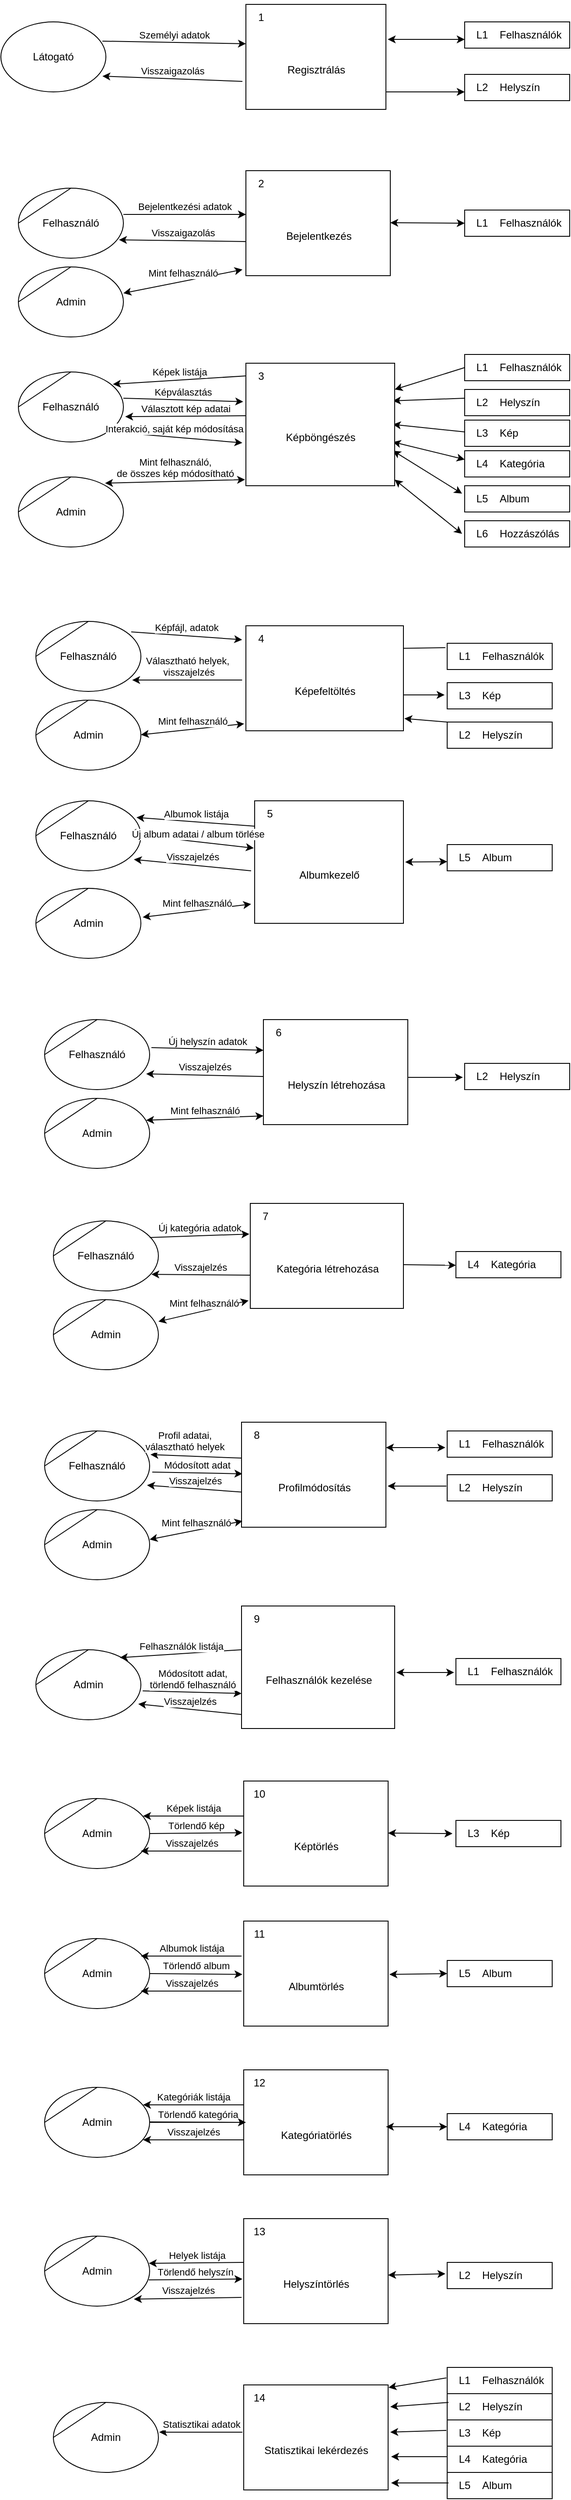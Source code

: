 <mxfile version="20.8.20" type="device"><diagram name="Page-1" id="1CJ8RYY8nRs476HaSWC_"><mxGraphModel dx="1434" dy="782" grid="1" gridSize="10" guides="1" tooltips="1" connect="1" arrows="1" fold="1" page="1" pageScale="1" pageWidth="850" pageHeight="1100" math="0" shadow="0"><root><mxCell id="0"/><mxCell id="1" parent="0"/><mxCell id="m60XkbEJN6OoKgu6TYLC-1" value="Regisztrálás" style="html=1;dashed=0;whitespace=wrap;shape=mxgraph.dfd.process2;align=center;container=1;collapsible=0;spacingTop=30;" parent="1" vertex="1"><mxGeometry x="340" y="90" width="160" height="120" as="geometry"/></mxCell><mxCell id="m60XkbEJN6OoKgu6TYLC-2" value="1" style="text;html=1;strokeColor=none;fillColor=none;align=center;verticalAlign=middle;whiteSpace=wrap;rounded=0;connectable=0;allowArrows=0;editable=1;movable=0;resizable=0;rotatable=0;deletable=0;locked=0;cloneable=0;" parent="m60XkbEJN6OoKgu6TYLC-1" vertex="1"><mxGeometry width="35" height="30" as="geometry"/></mxCell><mxCell id="m60XkbEJN6OoKgu6TYLC-3" value="" style="text;strokeColor=none;fillColor=none;align=left;verticalAlign=middle;whiteSpace=wrap;rounded=0;autosize=1;connectable=0;allowArrows=0;movable=0;resizable=0;rotatable=0;deletable=0;cloneable=0;spacingLeft=6;fontStyle=0;html=1;" parent="m60XkbEJN6OoKgu6TYLC-1" vertex="1"><mxGeometry x="35" y="-5" width="50" height="40" as="geometry"/></mxCell><mxCell id="m60XkbEJN6OoKgu6TYLC-5" value="Személyi adatok" style="endArrow=classic;html=1;rounded=0;verticalAlign=bottom;entryX=0;entryY=0.375;entryDx=0;entryDy=0;entryPerimeter=0;exitX=0.967;exitY=0.275;exitDx=0;exitDy=0;exitPerimeter=0;" parent="1" source="2nTXNoxDjvbDC4e69CpP-208" target="m60XkbEJN6OoKgu6TYLC-1" edge="1"><mxGeometry width="50" height="50" relative="1" as="geometry"><mxPoint x="190" y="130" as="sourcePoint"/><mxPoint x="310" y="130" as="targetPoint"/></mxGeometry></mxCell><mxCell id="m60XkbEJN6OoKgu6TYLC-6" value="Visszaigazolás" style="endArrow=classic;html=1;rounded=0;verticalAlign=bottom;entryX=0.967;entryY=0.775;entryDx=0;entryDy=0;entryPerimeter=0;exitX=-0.025;exitY=0.733;exitDx=0;exitDy=0;exitPerimeter=0;" parent="1" source="m60XkbEJN6OoKgu6TYLC-1" target="2nTXNoxDjvbDC4e69CpP-208" edge="1"><mxGeometry width="50" height="50" relative="1" as="geometry"><mxPoint x="220" y="180" as="sourcePoint"/><mxPoint x="185.96" y="177.04" as="targetPoint"/></mxGeometry></mxCell><mxCell id="m60XkbEJN6OoKgu6TYLC-7" value="Helyszín" style="html=1;dashed=0;whitespace=wrap;shape=mxgraph.dfd.dataStoreID2;align=left;spacingLeft=38;container=1;collapsible=0;" parent="1" vertex="1"><mxGeometry x="590" y="170" width="120" height="30" as="geometry"/></mxCell><mxCell id="m60XkbEJN6OoKgu6TYLC-8" value="L2" style="text;html=1;strokeColor=none;fillColor=none;align=center;verticalAlign=middle;whiteSpace=wrap;rounded=0;connectable=0;allowArrows=0;movable=0;resizable=0;rotatable=0;cloneable=0;deletable=0;" parent="m60XkbEJN6OoKgu6TYLC-7" vertex="1"><mxGeometry x="5" width="30" height="30" as="geometry"/></mxCell><mxCell id="m60XkbEJN6OoKgu6TYLC-9" value="Felhasználók" style="html=1;dashed=0;whitespace=wrap;shape=mxgraph.dfd.dataStoreID2;align=left;spacingLeft=38;container=1;collapsible=0;" parent="1" vertex="1"><mxGeometry x="590" y="110" width="120" height="30" as="geometry"/></mxCell><mxCell id="m60XkbEJN6OoKgu6TYLC-10" value="L1" style="text;html=1;strokeColor=none;fillColor=none;align=center;verticalAlign=middle;whiteSpace=wrap;rounded=0;connectable=0;allowArrows=0;movable=0;resizable=0;rotatable=0;cloneable=0;deletable=0;" parent="m60XkbEJN6OoKgu6TYLC-9" vertex="1"><mxGeometry x="5" width="30" height="30" as="geometry"/></mxCell><mxCell id="m60XkbEJN6OoKgu6TYLC-11" value="" style="endArrow=classic;startArrow=classic;html=1;rounded=0;verticalAlign=bottom;exitX=1.013;exitY=0.333;exitDx=0;exitDy=0;exitPerimeter=0;" parent="m60XkbEJN6OoKgu6TYLC-9" source="m60XkbEJN6OoKgu6TYLC-1" edge="1"><mxGeometry width="50" height="50" relative="1" as="geometry"><mxPoint x="-60" y="20" as="sourcePoint"/><mxPoint y="20" as="targetPoint"/></mxGeometry></mxCell><mxCell id="m60XkbEJN6OoKgu6TYLC-13" value="Bejelentkezés" style="html=1;dashed=0;whitespace=wrap;shape=mxgraph.dfd.process2;align=center;container=1;collapsible=0;spacingTop=30;" parent="1" vertex="1"><mxGeometry x="340" y="280" width="165" height="120" as="geometry"/></mxCell><mxCell id="m60XkbEJN6OoKgu6TYLC-14" value="2" style="text;html=1;strokeColor=none;fillColor=none;align=center;verticalAlign=middle;whiteSpace=wrap;rounded=0;connectable=0;allowArrows=0;editable=1;movable=0;resizable=0;rotatable=0;deletable=0;locked=0;cloneable=0;" parent="m60XkbEJN6OoKgu6TYLC-13" vertex="1"><mxGeometry width="35" height="30" as="geometry"/></mxCell><mxCell id="m60XkbEJN6OoKgu6TYLC-15" value="" style="text;strokeColor=none;fillColor=none;align=left;verticalAlign=middle;whiteSpace=wrap;rounded=0;autosize=1;connectable=0;allowArrows=0;movable=0;resizable=0;rotatable=0;deletable=0;cloneable=0;spacingLeft=6;fontStyle=0;html=1;" parent="m60XkbEJN6OoKgu6TYLC-13" vertex="1"><mxGeometry x="35" y="-5" width="50" height="40" as="geometry"/></mxCell><mxCell id="m60XkbEJN6OoKgu6TYLC-16" value="Felhasználó" style="shape=stencil(tZRtjoMgEIZPw98GJR6gYXfvQe10nZQCAbYft99RNKlW7GajiTGZeeXhnZGBCRka5YCVvGHig5VlwTm9Kb5NYhUc1DElr8qjOmhISojenuGGx9gz0DTgMbaq+GR8T9+0j5C1NYYgaE0YKU86wRQaWsvvCdZv/xhFjvgXiOB7kynLyq+/Y3fVNuBiI79j7OB+db/rgceOi61+3Grg4v9YISmTO9xCHlR9/vb2xxxnzYDW6AK8OfLTeZzO66ynzM5CnqyHBUsn1DqN9UITnWoH/kUY5Iu9PtVUzRY1jx4IGk22K9UioSs+44+uvFxl3bKX1nTZdE12iV8=);whiteSpace=wrap;html=1;" parent="1" vertex="1"><mxGeometry x="80" y="300" width="120" height="80" as="geometry"/></mxCell><mxCell id="m60XkbEJN6OoKgu6TYLC-17" value="Felhasználók" style="html=1;dashed=0;whitespace=wrap;shape=mxgraph.dfd.dataStoreID2;align=left;spacingLeft=38;container=1;collapsible=0;" parent="1" vertex="1"><mxGeometry x="590" y="325" width="120" height="30" as="geometry"/></mxCell><mxCell id="m60XkbEJN6OoKgu6TYLC-18" value="L1" style="text;html=1;strokeColor=none;fillColor=none;align=center;verticalAlign=middle;whiteSpace=wrap;rounded=0;connectable=0;allowArrows=0;movable=0;resizable=0;rotatable=0;cloneable=0;deletable=0;" parent="m60XkbEJN6OoKgu6TYLC-17" vertex="1"><mxGeometry x="5" width="30" height="30" as="geometry"/></mxCell><mxCell id="m60XkbEJN6OoKgu6TYLC-20" value="" style="endArrow=classic;startArrow=classic;html=1;rounded=0;verticalAlign=bottom;" parent="1" edge="1"><mxGeometry width="50" height="50" relative="1" as="geometry"><mxPoint x="505" y="339.5" as="sourcePoint"/><mxPoint x="590" y="340" as="targetPoint"/></mxGeometry></mxCell><mxCell id="m60XkbEJN6OoKgu6TYLC-21" value="Bejelentkezési adatok" style="endArrow=classic;html=1;rounded=0;verticalAlign=bottom;" parent="1" edge="1"><mxGeometry width="50" height="50" relative="1" as="geometry"><mxPoint x="200" y="330" as="sourcePoint"/><mxPoint x="340" y="330" as="targetPoint"/></mxGeometry></mxCell><mxCell id="m60XkbEJN6OoKgu6TYLC-23" value="Visszaigazolás" style="endArrow=classic;html=1;rounded=0;verticalAlign=bottom;exitX=-0.025;exitY=0.733;exitDx=0;exitDy=0;exitPerimeter=0;entryX=0.958;entryY=0.738;entryDx=0;entryDy=0;entryPerimeter=0;" parent="1" target="m60XkbEJN6OoKgu6TYLC-16" edge="1"><mxGeometry width="50" height="50" relative="1" as="geometry"><mxPoint x="340" y="361" as="sourcePoint"/><mxPoint x="190" y="350" as="targetPoint"/></mxGeometry></mxCell><mxCell id="1e0tZ7yP183MTC9Dh-gQ-1" value="" style="endArrow=classic;html=1;rounded=0;verticalAlign=bottom;" parent="1" edge="1"><mxGeometry width="50" height="50" relative="1" as="geometry"><mxPoint x="500" y="190" as="sourcePoint"/><mxPoint x="590" y="190" as="targetPoint"/></mxGeometry></mxCell><mxCell id="2nTXNoxDjvbDC4e69CpP-2" value="Felhasználó" style="shape=stencil(tZRtjoMgEIZPw98GJR6gYXfvQe10nZQCAbYft99RNKlW7GajiTGZeeXhnZGBCRka5YCVvGHig5VlwTm9Kb5NYhUc1DElr8qjOmhISojenuGGx9gz0DTgMbaq+GR8T9+0j5C1NYYgaE0YKU86wRQaWsvvCdZv/xhFjvgXiOB7kynLyq+/Y3fVNuBiI79j7OB+db/rgceOi61+3Grg4v9YISmTO9xCHlR9/vb2xxxnzYDW6AK8OfLTeZzO66ynzM5CnqyHBUsn1DqN9UITnWoH/kUY5Iu9PtVUzRY1jx4IGk22K9UioSs+44+uvFxl3bKX1nTZdE12iV8=);whiteSpace=wrap;html=1;" parent="1" vertex="1"><mxGeometry x="80" y="510" width="120" height="80" as="geometry"/></mxCell><mxCell id="2nTXNoxDjvbDC4e69CpP-8" value="Felhasználók" style="html=1;dashed=0;whitespace=wrap;shape=mxgraph.dfd.dataStoreID2;align=left;spacingLeft=38;container=1;collapsible=0;" parent="1" vertex="1"><mxGeometry x="590" y="490" width="120" height="30" as="geometry"/></mxCell><mxCell id="2nTXNoxDjvbDC4e69CpP-9" value="L1" style="text;html=1;strokeColor=none;fillColor=none;align=center;verticalAlign=middle;whiteSpace=wrap;rounded=0;connectable=0;allowArrows=0;movable=0;resizable=0;rotatable=0;cloneable=0;deletable=0;" parent="2nTXNoxDjvbDC4e69CpP-8" vertex="1"><mxGeometry x="5" width="30" height="30" as="geometry"/></mxCell><mxCell id="2nTXNoxDjvbDC4e69CpP-12" value="Helyszín" style="html=1;dashed=0;whitespace=wrap;shape=mxgraph.dfd.dataStoreID2;align=left;spacingLeft=38;container=1;collapsible=0;" parent="1" vertex="1"><mxGeometry x="590" y="530" width="120" height="30" as="geometry"/></mxCell><mxCell id="2nTXNoxDjvbDC4e69CpP-13" value="L2" style="text;html=1;strokeColor=none;fillColor=none;align=center;verticalAlign=middle;whiteSpace=wrap;rounded=0;connectable=0;allowArrows=0;movable=0;resizable=0;rotatable=0;cloneable=0;deletable=0;" parent="2nTXNoxDjvbDC4e69CpP-12" vertex="1"><mxGeometry x="5" width="30" height="30" as="geometry"/></mxCell><mxCell id="2nTXNoxDjvbDC4e69CpP-14" value="Kép" style="html=1;dashed=0;whitespace=wrap;shape=mxgraph.dfd.dataStoreID2;align=left;spacingLeft=38;container=1;collapsible=0;" parent="1" vertex="1"><mxGeometry x="590" y="565" width="120" height="30" as="geometry"/></mxCell><mxCell id="2nTXNoxDjvbDC4e69CpP-15" value="L3" style="text;html=1;strokeColor=none;fillColor=none;align=center;verticalAlign=middle;whiteSpace=wrap;rounded=0;connectable=0;allowArrows=0;movable=0;resizable=0;rotatable=0;cloneable=0;deletable=0;" parent="2nTXNoxDjvbDC4e69CpP-14" vertex="1"><mxGeometry x="5" width="30" height="30" as="geometry"/></mxCell><mxCell id="2nTXNoxDjvbDC4e69CpP-16" value="Kategória" style="html=1;dashed=0;whitespace=wrap;shape=mxgraph.dfd.dataStoreID2;align=left;spacingLeft=38;container=1;collapsible=0;" parent="1" vertex="1"><mxGeometry x="590" y="600" width="120" height="30" as="geometry"/></mxCell><mxCell id="2nTXNoxDjvbDC4e69CpP-17" value="L4" style="text;html=1;strokeColor=none;fillColor=none;align=center;verticalAlign=middle;whiteSpace=wrap;rounded=0;connectable=0;allowArrows=0;movable=0;resizable=0;rotatable=0;cloneable=0;deletable=0;" parent="2nTXNoxDjvbDC4e69CpP-16" vertex="1"><mxGeometry x="5" width="30" height="30" as="geometry"/></mxCell><mxCell id="2nTXNoxDjvbDC4e69CpP-18" value="Album" style="html=1;dashed=0;whitespace=wrap;shape=mxgraph.dfd.dataStoreID2;align=left;spacingLeft=38;container=1;collapsible=0;" parent="1" vertex="1"><mxGeometry x="590" y="640" width="120" height="30" as="geometry"/></mxCell><mxCell id="2nTXNoxDjvbDC4e69CpP-19" value="L5" style="text;html=1;strokeColor=none;fillColor=none;align=center;verticalAlign=middle;whiteSpace=wrap;rounded=0;connectable=0;allowArrows=0;movable=0;resizable=0;rotatable=0;cloneable=0;deletable=0;" parent="2nTXNoxDjvbDC4e69CpP-18" vertex="1"><mxGeometry x="5" width="30" height="30" as="geometry"/></mxCell><mxCell id="2nTXNoxDjvbDC4e69CpP-20" value="Hozzászólás" style="html=1;dashed=0;whitespace=wrap;shape=mxgraph.dfd.dataStoreID2;align=left;spacingLeft=38;container=1;collapsible=0;" parent="1" vertex="1"><mxGeometry x="590" y="680" width="120" height="30" as="geometry"/></mxCell><mxCell id="2nTXNoxDjvbDC4e69CpP-21" value="L6" style="text;html=1;strokeColor=none;fillColor=none;align=center;verticalAlign=middle;whiteSpace=wrap;rounded=0;connectable=0;allowArrows=0;movable=0;resizable=0;rotatable=0;cloneable=0;deletable=0;" parent="2nTXNoxDjvbDC4e69CpP-20" vertex="1"><mxGeometry x="5" width="30" height="30" as="geometry"/></mxCell><mxCell id="2nTXNoxDjvbDC4e69CpP-22" value="" style="endArrow=none;startArrow=classic;html=1;rounded=0;verticalAlign=bottom;exitX=1.012;exitY=0.167;exitDx=0;exitDy=0;exitPerimeter=0;startFill=1;endFill=0;" parent="1" edge="1"><mxGeometry width="50" height="50" relative="1" as="geometry"><mxPoint x="509.98" y="530.04" as="sourcePoint"/><mxPoint x="590" y="505" as="targetPoint"/></mxGeometry></mxCell><mxCell id="2nTXNoxDjvbDC4e69CpP-23" value="" style="endArrow=none;startArrow=classic;html=1;rounded=0;verticalAlign=bottom;exitX=1;exitY=0.275;exitDx=0;exitDy=0;exitPerimeter=0;startFill=1;endFill=0;" parent="1" edge="1"><mxGeometry width="50" height="50" relative="1" as="geometry"><mxPoint x="508" y="543" as="sourcePoint"/><mxPoint x="590" y="540" as="targetPoint"/></mxGeometry></mxCell><mxCell id="2nTXNoxDjvbDC4e69CpP-24" value="" style="endArrow=none;startArrow=classic;html=1;rounded=0;verticalAlign=bottom;exitX=1;exitY=0.5;exitDx=0;exitDy=0;exitPerimeter=0;startFill=1;endFill=0;" parent="1" edge="1"><mxGeometry width="50" height="50" relative="1" as="geometry"><mxPoint x="508" y="570" as="sourcePoint"/><mxPoint x="590" y="578.5" as="targetPoint"/></mxGeometry></mxCell><mxCell id="2nTXNoxDjvbDC4e69CpP-25" value="" style="endArrow=classic;startArrow=classic;html=1;rounded=0;verticalAlign=bottom;exitX=1;exitY=0.667;exitDx=0;exitDy=0;exitPerimeter=0;startFill=1;endFill=1;" parent="1" edge="1"><mxGeometry width="50" height="50" relative="1" as="geometry"><mxPoint x="508" y="590.04" as="sourcePoint"/><mxPoint x="590" y="610" as="targetPoint"/></mxGeometry></mxCell><mxCell id="2nTXNoxDjvbDC4e69CpP-26" value="" style="endArrow=classic;startArrow=classic;html=1;rounded=0;verticalAlign=bottom;exitX=1;exitY=0.667;exitDx=0;exitDy=0;exitPerimeter=0;startFill=1;endFill=1;entryX=-0.025;entryY=0.3;entryDx=0;entryDy=0;entryPerimeter=0;" parent="1" target="2nTXNoxDjvbDC4e69CpP-18" edge="1"><mxGeometry width="50" height="50" relative="1" as="geometry"><mxPoint x="508" y="600" as="sourcePoint"/><mxPoint x="590" y="620" as="targetPoint"/></mxGeometry></mxCell><mxCell id="2nTXNoxDjvbDC4e69CpP-27" value="" style="endArrow=classic;startArrow=classic;html=1;rounded=0;verticalAlign=bottom;startFill=1;endFill=1;entryX=-0.025;entryY=0.5;entryDx=0;entryDy=0;entryPerimeter=0;exitX=1;exitY=0.95;exitDx=0;exitDy=0;exitPerimeter=0;" parent="1" source="2nTXNoxDjvbDC4e69CpP-28" target="2nTXNoxDjvbDC4e69CpP-20" edge="1"><mxGeometry width="50" height="50" relative="1" as="geometry"><mxPoint x="520" y="640" as="sourcePoint"/><mxPoint x="584" y="679" as="targetPoint"/></mxGeometry></mxCell><mxCell id="2nTXNoxDjvbDC4e69CpP-28" value="Képböngészés" style="html=1;dashed=0;whitespace=wrap;shape=mxgraph.dfd.process;align=center;container=1;collapsible=0;spacingTop=30;" parent="1" vertex="1"><mxGeometry x="340" y="500" width="170" height="140" as="geometry"/></mxCell><mxCell id="2nTXNoxDjvbDC4e69CpP-29" value="3" style="text;html=1;strokeColor=none;fillColor=none;align=center;verticalAlign=middle;whiteSpace=wrap;rounded=0;movable=0;resizable=0;rotatable=0;cloneable=0;deletable=0;connectable=0;allowArrows=0;pointerEvents=1;" parent="2nTXNoxDjvbDC4e69CpP-28" vertex="1"><mxGeometry width="35" height="30" as="geometry"/></mxCell><mxCell id="2nTXNoxDjvbDC4e69CpP-30" value="" style="text;html=1;strokeColor=none;fillColor=none;align=left;verticalAlign=middle;whiteSpace=wrap;rounded=0;movable=0;resizable=0;connectable=0;allowArrows=0;rotatable=0;cloneable=0;deletable=0;spacingLeft=6;autosize=1;resizeWidth=0;" parent="2nTXNoxDjvbDC4e69CpP-28" vertex="1"><mxGeometry x="35" y="-5" width="50" height="40" as="geometry"/></mxCell><mxCell id="2nTXNoxDjvbDC4e69CpP-212" value="Képek listája" style="endArrow=classic;html=1;rounded=0;verticalAlign=bottom;entryX=0.9;entryY=0.175;entryDx=0;entryDy=0;entryPerimeter=0;" parent="2nTXNoxDjvbDC4e69CpP-28" target="2nTXNoxDjvbDC4e69CpP-2" edge="1"><mxGeometry width="50" height="50" relative="1" as="geometry"><mxPoint y="14.5" as="sourcePoint"/><mxPoint x="120" y="14.5" as="targetPoint"/></mxGeometry></mxCell><mxCell id="2nTXNoxDjvbDC4e69CpP-214" value="Választott kép adatai" style="endArrow=classic;html=1;rounded=0;verticalAlign=bottom;entryX=1.017;entryY=0.638;entryDx=0;entryDy=0;entryPerimeter=0;" parent="2nTXNoxDjvbDC4e69CpP-28" target="2nTXNoxDjvbDC4e69CpP-2" edge="1"><mxGeometry width="50" height="50" relative="1" as="geometry"><mxPoint y="60" as="sourcePoint"/><mxPoint x="-120" y="60" as="targetPoint"/></mxGeometry></mxCell><mxCell id="2nTXNoxDjvbDC4e69CpP-59" value="Felhasználó" style="shape=stencil(tZRtjoMgEIZPw98GJR6gYXfvQe10nZQCAbYft99RNKlW7GajiTGZeeXhnZGBCRka5YCVvGHig5VlwTm9Kb5NYhUc1DElr8qjOmhISojenuGGx9gz0DTgMbaq+GR8T9+0j5C1NYYgaE0YKU86wRQaWsvvCdZv/xhFjvgXiOB7kynLyq+/Y3fVNuBiI79j7OB+db/rgceOi61+3Grg4v9YISmTO9xCHlR9/vb2xxxnzYDW6AK8OfLTeZzO66ynzM5CnqyHBUsn1DqN9UITnWoH/kUY5Iu9PtVUzRY1jx4IGk22K9UioSs+44+uvFxl3bKX1nTZdE12iV8=);whiteSpace=wrap;html=1;" parent="1" vertex="1"><mxGeometry x="100" y="795" width="120" height="80" as="geometry"/></mxCell><mxCell id="2nTXNoxDjvbDC4e69CpP-60" value="Képfájl, adatok" style="endArrow=classic;html=1;rounded=0;verticalAlign=bottom;exitX=0.908;exitY=0.15;exitDx=0;exitDy=0;exitPerimeter=0;entryX=-0.024;entryY=0.133;entryDx=0;entryDy=0;entryPerimeter=0;" parent="1" source="2nTXNoxDjvbDC4e69CpP-59" target="2nTXNoxDjvbDC4e69CpP-133" edge="1"><mxGeometry width="50" height="50" relative="1" as="geometry"><mxPoint x="180" y="1081" as="sourcePoint"/><mxPoint x="320" y="850" as="targetPoint"/></mxGeometry></mxCell><mxCell id="2nTXNoxDjvbDC4e69CpP-61" value="Választható helyek,&lt;br&gt;&amp;nbsp;visszajelzés" style="endArrow=classic;html=1;rounded=0;verticalAlign=bottom;entryX=0.917;entryY=0.838;entryDx=0;entryDy=0;exitX=-0.024;exitY=0.517;exitDx=0;exitDy=0;exitPerimeter=0;entryPerimeter=0;" parent="1" source="2nTXNoxDjvbDC4e69CpP-133" target="2nTXNoxDjvbDC4e69CpP-59" edge="1"><mxGeometry width="50" height="50" relative="1" as="geometry"><mxPoint x="330" y="880" as="sourcePoint"/><mxPoint x="200" y="1111" as="targetPoint"/></mxGeometry></mxCell><mxCell id="2nTXNoxDjvbDC4e69CpP-62" value="Felhasználók" style="html=1;dashed=0;whitespace=wrap;shape=mxgraph.dfd.dataStoreID2;align=left;spacingLeft=38;container=1;collapsible=0;" parent="1" vertex="1"><mxGeometry x="570" y="820" width="120" height="30" as="geometry"/></mxCell><mxCell id="2nTXNoxDjvbDC4e69CpP-63" value="L1" style="text;html=1;strokeColor=none;fillColor=none;align=center;verticalAlign=middle;whiteSpace=wrap;rounded=0;connectable=0;allowArrows=0;movable=0;resizable=0;rotatable=0;cloneable=0;deletable=0;" parent="2nTXNoxDjvbDC4e69CpP-62" vertex="1"><mxGeometry x="5" width="30" height="30" as="geometry"/></mxCell><mxCell id="2nTXNoxDjvbDC4e69CpP-64" value="Kép" style="html=1;dashed=0;whitespace=wrap;shape=mxgraph.dfd.dataStoreID2;align=left;spacingLeft=38;container=1;collapsible=0;" parent="1" vertex="1"><mxGeometry x="570" y="865" width="120" height="30" as="geometry"/></mxCell><mxCell id="2nTXNoxDjvbDC4e69CpP-65" value="L3" style="text;html=1;strokeColor=none;fillColor=none;align=center;verticalAlign=middle;whiteSpace=wrap;rounded=0;connectable=0;allowArrows=0;movable=0;resizable=0;rotatable=0;cloneable=0;deletable=0;" parent="2nTXNoxDjvbDC4e69CpP-64" vertex="1"><mxGeometry x="5" width="30" height="30" as="geometry"/></mxCell><mxCell id="2nTXNoxDjvbDC4e69CpP-66" value="Helyszín" style="html=1;dashed=0;whitespace=wrap;shape=mxgraph.dfd.dataStoreID2;align=left;spacingLeft=38;container=1;collapsible=0;" parent="1" vertex="1"><mxGeometry x="570" y="910" width="120" height="30" as="geometry"/></mxCell><mxCell id="2nTXNoxDjvbDC4e69CpP-67" value="L2" style="text;html=1;strokeColor=none;fillColor=none;align=center;verticalAlign=middle;whiteSpace=wrap;rounded=0;connectable=0;allowArrows=0;movable=0;resizable=0;rotatable=0;cloneable=0;deletable=0;" parent="2nTXNoxDjvbDC4e69CpP-66" vertex="1"><mxGeometry x="5" width="30" height="30" as="geometry"/></mxCell><mxCell id="2nTXNoxDjvbDC4e69CpP-68" value="" style="endArrow=none;startArrow=classic;html=1;rounded=0;verticalAlign=bottom;startFill=1;endFill=0;exitX=1.012;exitY=0.114;exitDx=0;exitDy=0;exitPerimeter=0;entryX=-0.017;entryY=0.167;entryDx=0;entryDy=0;entryPerimeter=0;" parent="1" target="2nTXNoxDjvbDC4e69CpP-62" edge="1"><mxGeometry width="50" height="50" relative="1" as="geometry"><mxPoint x="507.04" y="825.96" as="sourcePoint"/><mxPoint x="570" y="1054.5" as="targetPoint"/></mxGeometry></mxCell><mxCell id="2nTXNoxDjvbDC4e69CpP-69" value="" style="endArrow=classic;startArrow=none;html=1;rounded=0;verticalAlign=bottom;startFill=0;endFill=1;exitX=0.97;exitY=0.658;exitDx=0;exitDy=0;exitPerimeter=0;entryX=-0.025;entryY=0.467;entryDx=0;entryDy=0;entryPerimeter=0;" parent="1" source="2nTXNoxDjvbDC4e69CpP-133" target="2nTXNoxDjvbDC4e69CpP-64" edge="1"><mxGeometry width="50" height="50" relative="1" as="geometry"><mxPoint x="505" y="864.04" as="sourcePoint"/><mxPoint x="568" y="1094.25" as="targetPoint"/></mxGeometry></mxCell><mxCell id="2nTXNoxDjvbDC4e69CpP-70" value="" style="endArrow=none;startArrow=classic;html=1;rounded=0;verticalAlign=bottom;startFill=1;endFill=0;exitX=1.006;exitY=0.883;exitDx=0;exitDy=0;exitPerimeter=0;entryX=0;entryY=0;entryDx=0;entryDy=0;entryPerimeter=0;" parent="1" source="2nTXNoxDjvbDC4e69CpP-133" target="2nTXNoxDjvbDC4e69CpP-66" edge="1"><mxGeometry width="50" height="50" relative="1" as="geometry"><mxPoint x="506.02" y="922.98" as="sourcePoint"/><mxPoint x="570" y="934.25" as="targetPoint"/></mxGeometry></mxCell><mxCell id="2nTXNoxDjvbDC4e69CpP-80" value="Felhasználó" style="shape=stencil(tZRtjoMgEIZPw98GJR6gYXfvQe10nZQCAbYft99RNKlW7GajiTGZeeXhnZGBCRka5YCVvGHig5VlwTm9Kb5NYhUc1DElr8qjOmhISojenuGGx9gz0DTgMbaq+GR8T9+0j5C1NYYgaE0YKU86wRQaWsvvCdZv/xhFjvgXiOB7kynLyq+/Y3fVNuBiI79j7OB+db/rgceOi61+3Grg4v9YISmTO9xCHlR9/vb2xxxnzYDW6AK8OfLTeZzO66ynzM5CnqyHBUsn1DqN9UITnWoH/kUY5Iu9PtVUzRY1jx4IGk22K9UioSs+44+uvFxl3bKX1nTZdE12iV8=);whiteSpace=wrap;html=1;" parent="1" vertex="1"><mxGeometry x="110" y="1250" width="120" height="80" as="geometry"/></mxCell><mxCell id="2nTXNoxDjvbDC4e69CpP-102" value="Új helyszín adatok" style="endArrow=classic;html=1;rounded=0;verticalAlign=bottom;exitX=1.017;exitY=0.4;exitDx=0;exitDy=0;exitPerimeter=0;entryX=0;entryY=0.292;entryDx=0;entryDy=0;entryPerimeter=0;" parent="1" source="2nTXNoxDjvbDC4e69CpP-80" target="2nTXNoxDjvbDC4e69CpP-138" edge="1"><mxGeometry width="50" height="50" relative="1" as="geometry"><mxPoint x="220" y="1370" as="sourcePoint"/><mxPoint x="356.02" y="1285.04" as="targetPoint"/></mxGeometry></mxCell><mxCell id="2nTXNoxDjvbDC4e69CpP-103" value="Visszajelzés" style="endArrow=classic;html=1;rounded=0;verticalAlign=bottom;entryX=0.967;entryY=0.775;entryDx=0;entryDy=0;exitX=0.029;exitY=0.5;exitDx=0;exitDy=0;exitPerimeter=0;entryPerimeter=0;" parent="1" target="2nTXNoxDjvbDC4e69CpP-80" edge="1"><mxGeometry width="50" height="50" relative="1" as="geometry"><mxPoint x="359.93" y="1315" as="sourcePoint"/><mxPoint x="380" y="1450" as="targetPoint"/></mxGeometry></mxCell><mxCell id="2nTXNoxDjvbDC4e69CpP-104" value="Helyszín" style="html=1;dashed=0;whitespace=wrap;shape=mxgraph.dfd.dataStoreID2;align=left;spacingLeft=38;container=1;collapsible=0;" parent="1" vertex="1"><mxGeometry x="590" y="1300" width="120" height="30" as="geometry"/></mxCell><mxCell id="2nTXNoxDjvbDC4e69CpP-105" value="L2" style="text;html=1;strokeColor=none;fillColor=none;align=center;verticalAlign=middle;whiteSpace=wrap;rounded=0;connectable=0;allowArrows=0;movable=0;resizable=0;rotatable=0;cloneable=0;deletable=0;" parent="2nTXNoxDjvbDC4e69CpP-104" vertex="1"><mxGeometry x="5" width="30" height="30" as="geometry"/></mxCell><mxCell id="2nTXNoxDjvbDC4e69CpP-106" value="" style="endArrow=classic;html=1;rounded=0;verticalAlign=bottom;entryX=-0.017;entryY=0.533;entryDx=0;entryDy=0;entryPerimeter=0;exitX=1;exitY=0.507;exitDx=0;exitDy=0;exitPerimeter=0;" parent="1" target="2nTXNoxDjvbDC4e69CpP-104" edge="1"><mxGeometry width="50" height="50" relative="1" as="geometry"><mxPoint x="525" y="1315.98" as="sourcePoint"/><mxPoint x="645" y="1399.5" as="targetPoint"/></mxGeometry></mxCell><mxCell id="2nTXNoxDjvbDC4e69CpP-110" value="Felhasználó" style="shape=stencil(tZRtjoMgEIZPw98GJR6gYXfvQe10nZQCAbYft99RNKlW7GajiTGZeeXhnZGBCRka5YCVvGHig5VlwTm9Kb5NYhUc1DElr8qjOmhISojenuGGx9gz0DTgMbaq+GR8T9+0j5C1NYYgaE0YKU86wRQaWsvvCdZv/xhFjvgXiOB7kynLyq+/Y3fVNuBiI79j7OB+db/rgceOi61+3Grg4v9YISmTO9xCHlR9/vb2xxxnzYDW6AK8OfLTeZzO66ynzM5CnqyHBUsn1DqN9UITnWoH/kUY5Iu9PtVUzRY1jx4IGk22K9UioSs+44+uvFxl3bKX1nTZdE12iV8=);whiteSpace=wrap;html=1;" parent="1" vertex="1"><mxGeometry x="120" y="1480" width="120" height="80" as="geometry"/></mxCell><mxCell id="2nTXNoxDjvbDC4e69CpP-111" value="Új kategória adatok" style="endArrow=classic;html=1;rounded=0;verticalAlign=bottom;entryX=-0.021;entryY=0.25;entryDx=0;entryDy=0;entryPerimeter=0;exitX=0.917;exitY=0.238;exitDx=0;exitDy=0;exitPerimeter=0;" parent="1" source="2nTXNoxDjvbDC4e69CpP-110" edge="1"><mxGeometry width="50" height="50" relative="1" as="geometry"><mxPoint x="210" y="1580" as="sourcePoint"/><mxPoint x="343.93" y="1495" as="targetPoint"/></mxGeometry></mxCell><mxCell id="2nTXNoxDjvbDC4e69CpP-112" value="Visszajelzés" style="endArrow=classic;html=1;rounded=0;verticalAlign=bottom;entryX=0.933;entryY=0.763;entryDx=0;entryDy=0;exitX=-0.015;exitY=0.586;exitDx=0;exitDy=0;exitPerimeter=0;entryPerimeter=0;" parent="1" target="2nTXNoxDjvbDC4e69CpP-110" edge="1"><mxGeometry width="50" height="50" relative="1" as="geometry"><mxPoint x="344.95" y="1542.04" as="sourcePoint"/><mxPoint x="227.5" y="1630" as="targetPoint"/></mxGeometry></mxCell><mxCell id="2nTXNoxDjvbDC4e69CpP-113" value="Kategória" style="html=1;dashed=0;whitespace=wrap;shape=mxgraph.dfd.dataStoreID2;align=left;spacingLeft=38;container=1;collapsible=0;" parent="1" vertex="1"><mxGeometry x="580" y="1515" width="120" height="30" as="geometry"/></mxCell><mxCell id="2nTXNoxDjvbDC4e69CpP-114" value="L4" style="text;html=1;strokeColor=none;fillColor=none;align=center;verticalAlign=middle;whiteSpace=wrap;rounded=0;connectable=0;allowArrows=0;movable=0;resizable=0;rotatable=0;cloneable=0;deletable=0;" parent="2nTXNoxDjvbDC4e69CpP-113" vertex="1"><mxGeometry x="5" width="30" height="30" as="geometry"/></mxCell><mxCell id="2nTXNoxDjvbDC4e69CpP-115" value="" style="endArrow=classic;html=1;rounded=0;verticalAlign=bottom;entryX=-0.017;entryY=0.533;entryDx=0;entryDy=0;entryPerimeter=0;exitX=1;exitY=0.583;exitDx=0;exitDy=0;exitPerimeter=0;" parent="1" source="2nTXNoxDjvbDC4e69CpP-141" edge="1"><mxGeometry width="50" height="50" relative="1" as="geometry"><mxPoint x="517" y="1529.25" as="sourcePoint"/><mxPoint x="580" y="1530.75" as="targetPoint"/></mxGeometry></mxCell><mxCell id="2nTXNoxDjvbDC4e69CpP-123" value="Felhasználó" style="shape=stencil(tZRtjoMgEIZPw98GJR6gYXfvQe10nZQCAbYft99RNKlW7GajiTGZeeXhnZGBCRka5YCVvGHig5VlwTm9Kb5NYhUc1DElr8qjOmhISojenuGGx9gz0DTgMbaq+GR8T9+0j5C1NYYgaE0YKU86wRQaWsvvCdZv/xhFjvgXiOB7kynLyq+/Y3fVNuBiI79j7OB+db/rgceOi61+3Grg4v9YISmTO9xCHlR9/vb2xxxnzYDW6AK8OfLTeZzO66ynzM5CnqyHBUsn1DqN9UITnWoH/kUY5Iu9PtVUzRY1jx4IGk22K9UioSs+44+uvFxl3bKX1nTZdE12iV8=);whiteSpace=wrap;html=1;" parent="1" vertex="1"><mxGeometry x="110" y="1720" width="120" height="80" as="geometry"/></mxCell><mxCell id="2nTXNoxDjvbDC4e69CpP-125" value="Módosított adat" style="endArrow=classic;html=1;rounded=0;verticalAlign=bottom;entryX=-0.009;entryY=0.564;entryDx=0;entryDy=0;entryPerimeter=0;exitX=1.025;exitY=0.588;exitDx=0;exitDy=0;exitPerimeter=0;" parent="1" source="2nTXNoxDjvbDC4e69CpP-123" edge="1"><mxGeometry width="50" height="50" relative="1" as="geometry"><mxPoint x="310" y="1810" as="sourcePoint"/><mxPoint x="335.97" y="1768.96" as="targetPoint"/></mxGeometry></mxCell><mxCell id="2nTXNoxDjvbDC4e69CpP-126" value="Visszajelzés" style="endArrow=classic;html=1;rounded=0;verticalAlign=bottom;entryX=0.975;entryY=0.775;entryDx=0;entryDy=0;entryPerimeter=0;exitX=0.917;exitY=0.238;exitDx=0;exitDy=0;exitPerimeter=0;" parent="1" target="2nTXNoxDjvbDC4e69CpP-123" edge="1"><mxGeometry width="50" height="50" relative="1" as="geometry"><mxPoint x="337.5" y="1790" as="sourcePoint"/><mxPoint x="227.5" y="1792" as="targetPoint"/></mxGeometry></mxCell><mxCell id="2nTXNoxDjvbDC4e69CpP-127" value="Felhasználók" style="html=1;dashed=0;whitespace=wrap;shape=mxgraph.dfd.dataStoreID2;align=left;spacingLeft=38;container=1;collapsible=0;" parent="1" vertex="1"><mxGeometry x="570" y="1720" width="120" height="30" as="geometry"/></mxCell><mxCell id="2nTXNoxDjvbDC4e69CpP-128" value="L1" style="text;html=1;strokeColor=none;fillColor=none;align=center;verticalAlign=middle;whiteSpace=wrap;rounded=0;connectable=0;allowArrows=0;movable=0;resizable=0;rotatable=0;cloneable=0;deletable=0;" parent="2nTXNoxDjvbDC4e69CpP-127" vertex="1"><mxGeometry x="5" width="30" height="30" as="geometry"/></mxCell><mxCell id="2nTXNoxDjvbDC4e69CpP-129" value="Helyszín" style="html=1;dashed=0;whitespace=wrap;shape=mxgraph.dfd.dataStoreID2;align=left;spacingLeft=38;container=1;collapsible=0;" parent="1" vertex="1"><mxGeometry x="570" y="1770" width="120" height="30" as="geometry"/></mxCell><mxCell id="2nTXNoxDjvbDC4e69CpP-130" value="L2" style="text;html=1;strokeColor=none;fillColor=none;align=center;verticalAlign=middle;whiteSpace=wrap;rounded=0;connectable=0;allowArrows=0;movable=0;resizable=0;rotatable=0;cloneable=0;deletable=0;" parent="2nTXNoxDjvbDC4e69CpP-129" vertex="1"><mxGeometry x="5" width="30" height="30" as="geometry"/></mxCell><mxCell id="2nTXNoxDjvbDC4e69CpP-131" value="" style="endArrow=classic;html=1;rounded=0;verticalAlign=bottom;entryX=-0.017;entryY=0.633;entryDx=0;entryDy=0;entryPerimeter=0;startArrow=classic;startFill=1;exitX=1;exitY=0.242;exitDx=0;exitDy=0;exitPerimeter=0;" parent="1" source="2nTXNoxDjvbDC4e69CpP-144" target="2nTXNoxDjvbDC4e69CpP-127" edge="1"><mxGeometry width="50" height="50" relative="1" as="geometry"><mxPoint x="520" y="1739" as="sourcePoint"/><mxPoint x="540" y="1730" as="targetPoint"/></mxGeometry></mxCell><mxCell id="2nTXNoxDjvbDC4e69CpP-132" value="" style="endArrow=classic;html=1;rounded=0;verticalAlign=bottom;exitX=-0.008;exitY=0.433;exitDx=0;exitDy=0;exitPerimeter=0;entryX=1.012;entryY=0.608;entryDx=0;entryDy=0;entryPerimeter=0;" parent="1" source="2nTXNoxDjvbDC4e69CpP-129" target="2nTXNoxDjvbDC4e69CpP-144" edge="1"><mxGeometry width="50" height="50" relative="1" as="geometry"><mxPoint x="540" y="1830" as="sourcePoint"/><mxPoint x="508.01" y="1782.96" as="targetPoint"/></mxGeometry></mxCell><mxCell id="2nTXNoxDjvbDC4e69CpP-133" value="Képefeltöltés" style="html=1;dashed=0;whitespace=wrap;shape=mxgraph.dfd.process2;align=center;container=1;collapsible=0;spacingTop=30;" parent="1" vertex="1"><mxGeometry x="340" y="800" width="180" height="120" as="geometry"/></mxCell><mxCell id="2nTXNoxDjvbDC4e69CpP-134" value="4" style="text;html=1;strokeColor=none;fillColor=none;align=center;verticalAlign=middle;whiteSpace=wrap;rounded=0;connectable=0;allowArrows=0;editable=1;movable=0;resizable=0;rotatable=0;deletable=0;locked=0;cloneable=0;" parent="2nTXNoxDjvbDC4e69CpP-133" vertex="1"><mxGeometry width="35" height="30" as="geometry"/></mxCell><mxCell id="2nTXNoxDjvbDC4e69CpP-135" value="" style="text;strokeColor=none;fillColor=none;align=left;verticalAlign=middle;whiteSpace=wrap;rounded=0;autosize=1;connectable=0;allowArrows=0;movable=0;resizable=0;rotatable=0;deletable=0;cloneable=0;spacingLeft=6;fontStyle=0;html=1;" parent="2nTXNoxDjvbDC4e69CpP-133" vertex="1"><mxGeometry x="35" y="-5" width="50" height="40" as="geometry"/></mxCell><mxCell id="2nTXNoxDjvbDC4e69CpP-138" value="Helyszín létrehozása" style="html=1;dashed=0;whitespace=wrap;shape=mxgraph.dfd.process2;align=center;container=1;collapsible=0;spacingTop=30;" parent="1" vertex="1"><mxGeometry x="360" y="1250" width="165" height="120" as="geometry"/></mxCell><mxCell id="2nTXNoxDjvbDC4e69CpP-139" value="6" style="text;html=1;strokeColor=none;fillColor=none;align=center;verticalAlign=middle;whiteSpace=wrap;rounded=0;connectable=0;allowArrows=0;editable=1;movable=0;resizable=0;rotatable=0;deletable=0;locked=0;cloneable=0;" parent="2nTXNoxDjvbDC4e69CpP-138" vertex="1"><mxGeometry width="35" height="30" as="geometry"/></mxCell><mxCell id="2nTXNoxDjvbDC4e69CpP-140" value="" style="text;strokeColor=none;fillColor=none;align=left;verticalAlign=middle;whiteSpace=wrap;rounded=0;autosize=1;connectable=0;allowArrows=0;movable=0;resizable=0;rotatable=0;deletable=0;cloneable=0;spacingLeft=6;fontStyle=0;html=1;" parent="2nTXNoxDjvbDC4e69CpP-138" vertex="1"><mxGeometry x="35" y="-5" width="50" height="40" as="geometry"/></mxCell><mxCell id="2nTXNoxDjvbDC4e69CpP-141" value="Kategória létrehozása" style="html=1;dashed=0;whitespace=wrap;shape=mxgraph.dfd.process2;align=center;container=1;collapsible=0;spacingTop=30;" parent="1" vertex="1"><mxGeometry x="345" y="1460" width="175" height="120" as="geometry"/></mxCell><mxCell id="2nTXNoxDjvbDC4e69CpP-142" value="7" style="text;html=1;strokeColor=none;fillColor=none;align=center;verticalAlign=middle;whiteSpace=wrap;rounded=0;connectable=0;allowArrows=0;editable=1;movable=0;resizable=0;rotatable=0;deletable=0;locked=0;cloneable=0;" parent="2nTXNoxDjvbDC4e69CpP-141" vertex="1"><mxGeometry width="35" height="30" as="geometry"/></mxCell><mxCell id="2nTXNoxDjvbDC4e69CpP-143" value="" style="text;strokeColor=none;fillColor=none;align=left;verticalAlign=middle;whiteSpace=wrap;rounded=0;autosize=1;connectable=0;allowArrows=0;movable=0;resizable=0;rotatable=0;deletable=0;cloneable=0;spacingLeft=6;fontStyle=0;html=1;" parent="2nTXNoxDjvbDC4e69CpP-141" vertex="1"><mxGeometry x="35" y="-5" width="50" height="40" as="geometry"/></mxCell><mxCell id="2nTXNoxDjvbDC4e69CpP-144" value="Profilmódosítás" style="html=1;dashed=0;whitespace=wrap;shape=mxgraph.dfd.process2;align=center;container=1;collapsible=0;spacingTop=30;" parent="1" vertex="1"><mxGeometry x="335" y="1710" width="165" height="120" as="geometry"/></mxCell><mxCell id="2nTXNoxDjvbDC4e69CpP-145" value="8" style="text;html=1;strokeColor=none;fillColor=none;align=center;verticalAlign=middle;whiteSpace=wrap;rounded=0;connectable=0;allowArrows=0;editable=1;movable=0;resizable=0;rotatable=0;deletable=0;locked=0;cloneable=0;" parent="2nTXNoxDjvbDC4e69CpP-144" vertex="1"><mxGeometry width="35" height="30" as="geometry"/></mxCell><mxCell id="2nTXNoxDjvbDC4e69CpP-146" value="" style="text;strokeColor=none;fillColor=none;align=left;verticalAlign=middle;whiteSpace=wrap;rounded=0;autosize=1;connectable=0;allowArrows=0;movable=0;resizable=0;rotatable=0;deletable=0;cloneable=0;spacingLeft=6;fontStyle=0;html=1;" parent="2nTXNoxDjvbDC4e69CpP-144" vertex="1"><mxGeometry x="35" y="-5" width="50" height="40" as="geometry"/></mxCell><mxCell id="2nTXNoxDjvbDC4e69CpP-150" value="Felhasználók kezelése" style="html=1;dashed=0;whitespace=wrap;shape=mxgraph.dfd.process;align=center;container=1;collapsible=0;spacingTop=30;" parent="1" vertex="1"><mxGeometry x="335" y="1920" width="175" height="140" as="geometry"/></mxCell><mxCell id="2nTXNoxDjvbDC4e69CpP-151" value="9" style="text;html=1;strokeColor=none;fillColor=none;align=center;verticalAlign=middle;whiteSpace=wrap;rounded=0;movable=0;resizable=0;rotatable=0;cloneable=0;deletable=0;connectable=0;allowArrows=0;pointerEvents=1;" parent="2nTXNoxDjvbDC4e69CpP-150" vertex="1"><mxGeometry width="35" height="30" as="geometry"/></mxCell><mxCell id="2nTXNoxDjvbDC4e69CpP-152" value="" style="text;html=1;strokeColor=none;fillColor=none;align=left;verticalAlign=middle;whiteSpace=wrap;rounded=0;movable=0;resizable=0;connectable=0;allowArrows=0;rotatable=0;cloneable=0;deletable=0;spacingLeft=6;autosize=1;resizeWidth=0;" parent="2nTXNoxDjvbDC4e69CpP-150" vertex="1"><mxGeometry x="35" y="-5" width="50" height="40" as="geometry"/></mxCell><mxCell id="2nTXNoxDjvbDC4e69CpP-153" value="Admin" style="shape=stencil(tZRtjoMgEIZPw98GJR6gYXfvQe10nZQCAbYft99RNKlW7GajiTGZeeXhnZGBCRka5YCVvGHig5VlwTm9Kb5NYhUc1DElr8qjOmhISojenuGGx9gz0DTgMbaq+GR8T9+0j5C1NYYgaE0YKU86wRQaWsvvCdZv/xhFjvgXiOB7kynLyq+/Y3fVNuBiI79j7OB+db/rgceOi61+3Grg4v9YISmTO9xCHlR9/vb2xxxnzYDW6AK8OfLTeZzO66ynzM5CnqyHBUsn1DqN9UITnWoH/kUY5Iu9PtVUzRY1jx4IGk22K9UioSs+44+uvFxl3bKX1nTZdE12iV8=);whiteSpace=wrap;html=1;" parent="1" vertex="1"><mxGeometry x="100" y="1970" width="120" height="80" as="geometry"/></mxCell><mxCell id="2nTXNoxDjvbDC4e69CpP-154" value="Módosított adat, &lt;br&gt;törlendő felhasználó" style="endArrow=classic;html=1;rounded=0;verticalAlign=bottom;exitX=1.017;exitY=0.588;exitDx=0;exitDy=0;exitPerimeter=0;entryX=0;entryY=0.714;entryDx=0;entryDy=0;entryPerimeter=0;" parent="1" source="2nTXNoxDjvbDC4e69CpP-153" target="2nTXNoxDjvbDC4e69CpP-150" edge="1"><mxGeometry width="50" height="50" relative="1" as="geometry"><mxPoint x="210" y="1989.02" as="sourcePoint"/><mxPoint x="320" y="1990" as="targetPoint"/></mxGeometry></mxCell><mxCell id="2nTXNoxDjvbDC4e69CpP-155" value="Visszajelzés" style="endArrow=classic;html=1;rounded=0;verticalAlign=bottom;entryX=0.975;entryY=0.775;entryDx=0;entryDy=0;entryPerimeter=0;exitX=0;exitY=0.886;exitDx=0;exitDy=0;exitPerimeter=0;" parent="1" source="2nTXNoxDjvbDC4e69CpP-150" target="2nTXNoxDjvbDC4e69CpP-153" edge="1"><mxGeometry width="50" height="50" relative="1" as="geometry"><mxPoint x="335" y="2018" as="sourcePoint"/><mxPoint x="224.5" y="2010" as="targetPoint"/></mxGeometry></mxCell><mxCell id="2nTXNoxDjvbDC4e69CpP-156" value="Felhasználók" style="html=1;dashed=0;whitespace=wrap;shape=mxgraph.dfd.dataStoreID2;align=left;spacingLeft=38;container=1;collapsible=0;" parent="1" vertex="1"><mxGeometry x="580" y="1980" width="120" height="30" as="geometry"/></mxCell><mxCell id="2nTXNoxDjvbDC4e69CpP-157" value="L1" style="text;html=1;strokeColor=none;fillColor=none;align=center;verticalAlign=middle;whiteSpace=wrap;rounded=0;connectable=0;allowArrows=0;movable=0;resizable=0;rotatable=0;cloneable=0;deletable=0;" parent="2nTXNoxDjvbDC4e69CpP-156" vertex="1"><mxGeometry x="5" width="30" height="30" as="geometry"/></mxCell><mxCell id="2nTXNoxDjvbDC4e69CpP-158" value="" style="endArrow=classic;html=1;rounded=0;verticalAlign=bottom;entryX=-0.017;entryY=0.533;entryDx=0;entryDy=0;entryPerimeter=0;startArrow=classic;startFill=1;exitX=1.011;exitY=0.543;exitDx=0;exitDy=0;exitPerimeter=0;" parent="1" source="2nTXNoxDjvbDC4e69CpP-150" target="2nTXNoxDjvbDC4e69CpP-156" edge="1"><mxGeometry width="50" height="50" relative="1" as="geometry"><mxPoint x="520" y="1990" as="sourcePoint"/><mxPoint x="573" y="1994.5" as="targetPoint"/></mxGeometry></mxCell><mxCell id="2nTXNoxDjvbDC4e69CpP-159" value="Képtörlés" style="html=1;dashed=0;whitespace=wrap;shape=mxgraph.dfd.process2;align=center;container=1;collapsible=0;spacingTop=30;" parent="1" vertex="1"><mxGeometry x="337.5" y="2120" width="165" height="120" as="geometry"/></mxCell><mxCell id="2nTXNoxDjvbDC4e69CpP-160" value="10" style="text;html=1;strokeColor=none;fillColor=none;align=center;verticalAlign=middle;whiteSpace=wrap;rounded=0;connectable=0;allowArrows=0;editable=1;movable=0;resizable=0;rotatable=0;deletable=0;locked=0;cloneable=0;" parent="2nTXNoxDjvbDC4e69CpP-159" vertex="1"><mxGeometry width="35" height="30" as="geometry"/></mxCell><mxCell id="2nTXNoxDjvbDC4e69CpP-161" value="" style="text;strokeColor=none;fillColor=none;align=left;verticalAlign=middle;whiteSpace=wrap;rounded=0;autosize=1;connectable=0;allowArrows=0;movable=0;resizable=0;rotatable=0;deletable=0;cloneable=0;spacingLeft=6;fontStyle=0;html=1;" parent="2nTXNoxDjvbDC4e69CpP-159" vertex="1"><mxGeometry x="35" y="-5" width="50" height="40" as="geometry"/></mxCell><mxCell id="2nTXNoxDjvbDC4e69CpP-162" value="Admin" style="shape=stencil(tZRtjoMgEIZPw98GJR6gYXfvQe10nZQCAbYft99RNKlW7GajiTGZeeXhnZGBCRka5YCVvGHig5VlwTm9Kb5NYhUc1DElr8qjOmhISojenuGGx9gz0DTgMbaq+GR8T9+0j5C1NYYgaE0YKU86wRQaWsvvCdZv/xhFjvgXiOB7kynLyq+/Y3fVNuBiI79j7OB+db/rgceOi61+3Grg4v9YISmTO9xCHlR9/vb2xxxnzYDW6AK8OfLTeZzO66ynzM5CnqyHBUsn1DqN9UITnWoH/kUY5Iu9PtVUzRY1jx4IGk22K9UioSs+44+uvFxl3bKX1nTZdE12iV8=);whiteSpace=wrap;html=1;" parent="1" vertex="1"><mxGeometry x="110" y="2140" width="120" height="80" as="geometry"/></mxCell><mxCell id="2nTXNoxDjvbDC4e69CpP-163" value="Törlendő kép" style="endArrow=classic;html=1;rounded=0;verticalAlign=bottom;exitX=1;exitY=0.5;exitDx=0;exitDy=0;entryX=-0.009;entryY=0.492;entryDx=0;entryDy=0;entryPerimeter=0;" parent="1" source="2nTXNoxDjvbDC4e69CpP-162" target="2nTXNoxDjvbDC4e69CpP-159" edge="1"><mxGeometry width="50" height="50" relative="1" as="geometry"><mxPoint x="220" y="2160" as="sourcePoint"/><mxPoint x="350" y="2160.98" as="targetPoint"/></mxGeometry></mxCell><mxCell id="2nTXNoxDjvbDC4e69CpP-164" value="Visszajelzés" style="endArrow=classic;html=1;rounded=0;verticalAlign=bottom;entryX=1;entryY=0.6;entryDx=0;entryDy=0;entryPerimeter=0;exitX=0.917;exitY=0.238;exitDx=0;exitDy=0;exitPerimeter=0;" parent="1" edge="1"><mxGeometry width="50" height="50" relative="1" as="geometry"><mxPoint x="335" y="2200" as="sourcePoint"/><mxPoint x="220" y="2200" as="targetPoint"/></mxGeometry></mxCell><mxCell id="2nTXNoxDjvbDC4e69CpP-165" value="Kép" style="html=1;dashed=0;whitespace=wrap;shape=mxgraph.dfd.dataStoreID2;align=left;spacingLeft=38;container=1;collapsible=0;" parent="1" vertex="1"><mxGeometry x="580" y="2165" width="120" height="30" as="geometry"/></mxCell><mxCell id="2nTXNoxDjvbDC4e69CpP-166" value="L3" style="text;html=1;strokeColor=none;fillColor=none;align=center;verticalAlign=middle;whiteSpace=wrap;rounded=0;connectable=0;allowArrows=0;movable=0;resizable=0;rotatable=0;cloneable=0;deletable=0;" parent="2nTXNoxDjvbDC4e69CpP-165" vertex="1"><mxGeometry x="5" width="30" height="30" as="geometry"/></mxCell><mxCell id="2nTXNoxDjvbDC4e69CpP-167" value="" style="endArrow=classic;html=1;rounded=0;verticalAlign=bottom;entryX=-0.033;entryY=0.5;entryDx=0;entryDy=0;entryPerimeter=0;startArrow=classic;startFill=1;exitX=1.011;exitY=0.543;exitDx=0;exitDy=0;exitPerimeter=0;" parent="1" target="2nTXNoxDjvbDC4e69CpP-165" edge="1"><mxGeometry width="50" height="50" relative="1" as="geometry"><mxPoint x="502.5" y="2179.5" as="sourcePoint"/><mxPoint x="568.5" y="2179.5" as="targetPoint"/></mxGeometry></mxCell><mxCell id="2nTXNoxDjvbDC4e69CpP-168" value="Albumtörlés" style="html=1;dashed=0;whitespace=wrap;shape=mxgraph.dfd.process2;align=center;container=1;collapsible=0;spacingTop=30;" parent="1" vertex="1"><mxGeometry x="337.5" y="2280" width="165" height="120" as="geometry"/></mxCell><mxCell id="2nTXNoxDjvbDC4e69CpP-169" value="11" style="text;html=1;strokeColor=none;fillColor=none;align=center;verticalAlign=middle;whiteSpace=wrap;rounded=0;connectable=0;allowArrows=0;editable=1;movable=0;resizable=0;rotatable=0;deletable=0;locked=0;cloneable=0;" parent="2nTXNoxDjvbDC4e69CpP-168" vertex="1"><mxGeometry width="35" height="30" as="geometry"/></mxCell><mxCell id="2nTXNoxDjvbDC4e69CpP-170" value="" style="text;strokeColor=none;fillColor=none;align=left;verticalAlign=middle;whiteSpace=wrap;rounded=0;autosize=1;connectable=0;allowArrows=0;movable=0;resizable=0;rotatable=0;deletable=0;cloneable=0;spacingLeft=6;fontStyle=0;html=1;" parent="2nTXNoxDjvbDC4e69CpP-168" vertex="1"><mxGeometry x="35" y="-5" width="50" height="40" as="geometry"/></mxCell><mxCell id="2nTXNoxDjvbDC4e69CpP-171" value="Admin" style="shape=stencil(tZRtjoMgEIZPw98GJR6gYXfvQe10nZQCAbYft99RNKlW7GajiTGZeeXhnZGBCRka5YCVvGHig5VlwTm9Kb5NYhUc1DElr8qjOmhISojenuGGx9gz0DTgMbaq+GR8T9+0j5C1NYYgaE0YKU86wRQaWsvvCdZv/xhFjvgXiOB7kynLyq+/Y3fVNuBiI79j7OB+db/rgceOi61+3Grg4v9YISmTO9xCHlR9/vb2xxxnzYDW6AK8OfLTeZzO66ynzM5CnqyHBUsn1DqN9UITnWoH/kUY5Iu9PtVUzRY1jx4IGk22K9UioSs+44+uvFxl3bKX1nTZdE12iV8=);whiteSpace=wrap;html=1;" parent="1" vertex="1"><mxGeometry x="110" y="2300" width="120" height="80" as="geometry"/></mxCell><mxCell id="2nTXNoxDjvbDC4e69CpP-172" value="Törlendő album" style="endArrow=classic;html=1;rounded=0;verticalAlign=bottom;exitX=1;exitY=0.5;exitDx=0;exitDy=0;entryX=-0.009;entryY=0.508;entryDx=0;entryDy=0;entryPerimeter=0;" parent="1" source="2nTXNoxDjvbDC4e69CpP-171" target="2nTXNoxDjvbDC4e69CpP-168" edge="1"><mxGeometry width="50" height="50" relative="1" as="geometry"><mxPoint x="220" y="2322" as="sourcePoint"/><mxPoint x="320" y="2320" as="targetPoint"/></mxGeometry></mxCell><mxCell id="2nTXNoxDjvbDC4e69CpP-173" value="Visszajelzés" style="endArrow=classic;html=1;rounded=0;verticalAlign=bottom;entryX=1;entryY=0.6;entryDx=0;entryDy=0;entryPerimeter=0;exitX=0.917;exitY=0.238;exitDx=0;exitDy=0;exitPerimeter=0;" parent="1" edge="1"><mxGeometry width="50" height="50" relative="1" as="geometry"><mxPoint x="335" y="2360" as="sourcePoint"/><mxPoint x="220" y="2360" as="targetPoint"/></mxGeometry></mxCell><mxCell id="2nTXNoxDjvbDC4e69CpP-174" value="Album" style="html=1;dashed=0;whitespace=wrap;shape=mxgraph.dfd.dataStoreID2;align=left;spacingLeft=38;container=1;collapsible=0;" parent="1" vertex="1"><mxGeometry x="570" y="2325" width="120" height="30" as="geometry"/></mxCell><mxCell id="2nTXNoxDjvbDC4e69CpP-175" value="L5" style="text;html=1;strokeColor=none;fillColor=none;align=center;verticalAlign=middle;whiteSpace=wrap;rounded=0;connectable=0;allowArrows=0;movable=0;resizable=0;rotatable=0;cloneable=0;deletable=0;" parent="2nTXNoxDjvbDC4e69CpP-174" vertex="1"><mxGeometry x="5" width="30" height="30" as="geometry"/></mxCell><mxCell id="2nTXNoxDjvbDC4e69CpP-176" value="" style="endArrow=classic;html=1;rounded=0;verticalAlign=bottom;entryX=-0.033;entryY=0.5;entryDx=0;entryDy=0;entryPerimeter=0;startArrow=classic;startFill=1;exitX=1.009;exitY=0.508;exitDx=0;exitDy=0;exitPerimeter=0;" parent="1" source="2nTXNoxDjvbDC4e69CpP-168" edge="1"><mxGeometry width="50" height="50" relative="1" as="geometry"><mxPoint x="520" y="2340" as="sourcePoint"/><mxPoint x="570" y="2340" as="targetPoint"/></mxGeometry></mxCell><mxCell id="2nTXNoxDjvbDC4e69CpP-177" value="Profil adatai, &lt;br&gt;választható helyek" style="endArrow=classic;html=1;rounded=0;verticalAlign=bottom;exitX=-0.015;exitY=0.586;exitDx=0;exitDy=0;exitPerimeter=0;entryX=1.008;entryY=0.338;entryDx=0;entryDy=0;entryPerimeter=0;" parent="1" target="2nTXNoxDjvbDC4e69CpP-123" edge="1"><mxGeometry x="0.251" y="-1" width="50" height="50" relative="1" as="geometry"><mxPoint x="335.0" y="1751.04" as="sourcePoint"/><mxPoint x="240" y="1750" as="targetPoint"/><mxPoint y="-1" as="offset"/></mxGeometry></mxCell><mxCell id="2nTXNoxDjvbDC4e69CpP-178" value="Felhasználók listája" style="endArrow=classic;html=1;rounded=0;verticalAlign=bottom;entryX=0.8;entryY=0.113;entryDx=0;entryDy=0;entryPerimeter=0;exitX=0.917;exitY=0.238;exitDx=0;exitDy=0;exitPerimeter=0;" parent="1" target="2nTXNoxDjvbDC4e69CpP-153" edge="1"><mxGeometry width="50" height="50" relative="1" as="geometry"><mxPoint x="335" y="1970" as="sourcePoint"/><mxPoint x="220" y="1970" as="targetPoint"/></mxGeometry></mxCell><mxCell id="2nTXNoxDjvbDC4e69CpP-179" value="Képek listája" style="endArrow=classic;html=1;rounded=0;verticalAlign=bottom;entryX=1;entryY=0.6;entryDx=0;entryDy=0;entryPerimeter=0;exitX=0.917;exitY=0.238;exitDx=0;exitDy=0;exitPerimeter=0;" parent="1" edge="1"><mxGeometry width="50" height="50" relative="1" as="geometry"><mxPoint x="337.5" y="2160" as="sourcePoint"/><mxPoint x="222.5" y="2160" as="targetPoint"/></mxGeometry></mxCell><mxCell id="x2gqXjoDStrKRvbhJ95m-3" value="" style="edgeStyle=orthogonalEdgeStyle;rounded=0;orthogonalLoop=1;jettySize=auto;html=1;startArrow=none;startFill=0;endArrow=none;endFill=0;" parent="1" source="2nTXNoxDjvbDC4e69CpP-180" target="2nTXNoxDjvbDC4e69CpP-183" edge="1"><mxGeometry relative="1" as="geometry"/></mxCell><mxCell id="2nTXNoxDjvbDC4e69CpP-180" value="Kategóriatörlés" style="html=1;dashed=0;whitespace=wrap;shape=mxgraph.dfd.process2;align=center;container=1;collapsible=0;spacingTop=30;" parent="1" vertex="1"><mxGeometry x="337.5" y="2450" width="165" height="120" as="geometry"/></mxCell><mxCell id="2nTXNoxDjvbDC4e69CpP-181" value="12" style="text;html=1;strokeColor=none;fillColor=none;align=center;verticalAlign=middle;whiteSpace=wrap;rounded=0;connectable=0;allowArrows=0;editable=1;movable=0;resizable=0;rotatable=0;deletable=0;locked=0;cloneable=0;" parent="2nTXNoxDjvbDC4e69CpP-180" vertex="1"><mxGeometry width="35" height="30" as="geometry"/></mxCell><mxCell id="2nTXNoxDjvbDC4e69CpP-182" value="" style="text;strokeColor=none;fillColor=none;align=left;verticalAlign=middle;whiteSpace=wrap;rounded=0;autosize=1;connectable=0;allowArrows=0;movable=0;resizable=0;rotatable=0;deletable=0;cloneable=0;spacingLeft=6;fontStyle=0;html=1;" parent="2nTXNoxDjvbDC4e69CpP-180" vertex="1"><mxGeometry x="35" y="-5" width="50" height="40" as="geometry"/></mxCell><mxCell id="2nTXNoxDjvbDC4e69CpP-183" value="Admin" style="shape=stencil(tZRtjoMgEIZPw98GJR6gYXfvQe10nZQCAbYft99RNKlW7GajiTGZeeXhnZGBCRka5YCVvGHig5VlwTm9Kb5NYhUc1DElr8qjOmhISojenuGGx9gz0DTgMbaq+GR8T9+0j5C1NYYgaE0YKU86wRQaWsvvCdZv/xhFjvgXiOB7kynLyq+/Y3fVNuBiI79j7OB+db/rgceOi61+3Grg4v9YISmTO9xCHlR9/vb2xxxnzYDW6AK8OfLTeZzO66ynzM5CnqyHBUsn1DqN9UITnWoH/kUY5Iu9PtVUzRY1jx4IGk22K9UioSs+44+uvFxl3bKX1nTZdE12iV8=);whiteSpace=wrap;html=1;" parent="1" vertex="1"><mxGeometry x="110" y="2470" width="120" height="80" as="geometry"/></mxCell><mxCell id="2nTXNoxDjvbDC4e69CpP-184" value="Albumok listája" style="endArrow=classic;html=1;rounded=0;verticalAlign=bottom;entryX=1;entryY=0.6;entryDx=0;entryDy=0;entryPerimeter=0;exitX=0.917;exitY=0.238;exitDx=0;exitDy=0;exitPerimeter=0;" parent="1" edge="1"><mxGeometry width="50" height="50" relative="1" as="geometry"><mxPoint x="335" y="2320" as="sourcePoint"/><mxPoint x="220" y="2320" as="targetPoint"/></mxGeometry></mxCell><mxCell id="2nTXNoxDjvbDC4e69CpP-185" value="Kategóriák listája" style="endArrow=classic;html=1;rounded=0;verticalAlign=bottom;entryX=1;entryY=0.6;entryDx=0;entryDy=0;entryPerimeter=0;exitX=0.917;exitY=0.238;exitDx=0;exitDy=0;exitPerimeter=0;" parent="1" edge="1"><mxGeometry width="50" height="50" relative="1" as="geometry"><mxPoint x="337.5" y="2490" as="sourcePoint"/><mxPoint x="222.5" y="2490" as="targetPoint"/></mxGeometry></mxCell><mxCell id="2nTXNoxDjvbDC4e69CpP-187" value="Visszajelzés" style="endArrow=classic;html=1;rounded=0;verticalAlign=bottom;entryX=1;entryY=0.6;entryDx=0;entryDy=0;entryPerimeter=0;exitX=0.917;exitY=0.238;exitDx=0;exitDy=0;exitPerimeter=0;" parent="1" edge="1"><mxGeometry width="50" height="50" relative="1" as="geometry"><mxPoint x="337.5" y="2530" as="sourcePoint"/><mxPoint x="222.5" y="2530" as="targetPoint"/></mxGeometry></mxCell><mxCell id="2nTXNoxDjvbDC4e69CpP-188" value="Kategória" style="html=1;dashed=0;whitespace=wrap;shape=mxgraph.dfd.dataStoreID2;align=left;spacingLeft=38;container=1;collapsible=0;" parent="1" vertex="1"><mxGeometry x="570" y="2500" width="120" height="30" as="geometry"/></mxCell><mxCell id="2nTXNoxDjvbDC4e69CpP-189" value="L4" style="text;html=1;strokeColor=none;fillColor=none;align=center;verticalAlign=middle;whiteSpace=wrap;rounded=0;connectable=0;allowArrows=0;movable=0;resizable=0;rotatable=0;cloneable=0;deletable=0;" parent="2nTXNoxDjvbDC4e69CpP-188" vertex="1"><mxGeometry x="5" width="30" height="30" as="geometry"/></mxCell><mxCell id="2nTXNoxDjvbDC4e69CpP-190" value="" style="endArrow=classic;html=1;rounded=0;verticalAlign=bottom;startArrow=classic;startFill=1;entryX=0;entryY=0.5;entryDx=0;entryDy=0;entryPerimeter=0;exitX=0.985;exitY=0.542;exitDx=0;exitDy=0;exitPerimeter=0;" parent="1" source="2nTXNoxDjvbDC4e69CpP-180" target="2nTXNoxDjvbDC4e69CpP-188" edge="1"><mxGeometry width="50" height="50" relative="1" as="geometry"><mxPoint x="520" y="2520" as="sourcePoint"/><mxPoint x="540" y="2515" as="targetPoint"/></mxGeometry></mxCell><mxCell id="2nTXNoxDjvbDC4e69CpP-191" value="Helyszíntörlés" style="html=1;dashed=0;whitespace=wrap;shape=mxgraph.dfd.process2;align=center;container=1;collapsible=0;spacingTop=30;" parent="1" vertex="1"><mxGeometry x="337.5" y="2620" width="165" height="120" as="geometry"/></mxCell><mxCell id="2nTXNoxDjvbDC4e69CpP-192" value="13" style="text;html=1;strokeColor=none;fillColor=none;align=center;verticalAlign=middle;whiteSpace=wrap;rounded=0;connectable=0;allowArrows=0;editable=1;movable=0;resizable=0;rotatable=0;deletable=0;locked=0;cloneable=0;" parent="2nTXNoxDjvbDC4e69CpP-191" vertex="1"><mxGeometry width="35" height="30" as="geometry"/></mxCell><mxCell id="2nTXNoxDjvbDC4e69CpP-193" value="" style="text;strokeColor=none;fillColor=none;align=left;verticalAlign=middle;whiteSpace=wrap;rounded=0;autosize=1;connectable=0;allowArrows=0;movable=0;resizable=0;rotatable=0;deletable=0;cloneable=0;spacingLeft=6;fontStyle=0;html=1;" parent="2nTXNoxDjvbDC4e69CpP-191" vertex="1"><mxGeometry x="35" y="-5" width="50" height="40" as="geometry"/></mxCell><mxCell id="2nTXNoxDjvbDC4e69CpP-194" value="Admin" style="shape=stencil(tZRtjoMgEIZPw98GJR6gYXfvQe10nZQCAbYft99RNKlW7GajiTGZeeXhnZGBCRka5YCVvGHig5VlwTm9Kb5NYhUc1DElr8qjOmhISojenuGGx9gz0DTgMbaq+GR8T9+0j5C1NYYgaE0YKU86wRQaWsvvCdZv/xhFjvgXiOB7kynLyq+/Y3fVNuBiI79j7OB+db/rgceOi61+3Grg4v9YISmTO9xCHlR9/vb2xxxnzYDW6AK8OfLTeZzO66ynzM5CnqyHBUsn1DqN9UITnWoH/kUY5Iu9PtVUzRY1jx4IGk22K9UioSs+44+uvFxl3bKX1nTZdE12iV8=);whiteSpace=wrap;html=1;" parent="1" vertex="1"><mxGeometry x="110" y="2640" width="120" height="80" as="geometry"/></mxCell><mxCell id="2nTXNoxDjvbDC4e69CpP-195" value="Helyek listája" style="endArrow=classic;html=1;rounded=0;verticalAlign=bottom;exitX=0.917;exitY=0.238;exitDx=0;exitDy=0;exitPerimeter=0;entryX=0.992;entryY=0.388;entryDx=0;entryDy=0;entryPerimeter=0;" parent="1" target="2nTXNoxDjvbDC4e69CpP-194" edge="1"><mxGeometry width="50" height="50" relative="1" as="geometry"><mxPoint x="337.5" y="2670" as="sourcePoint"/><mxPoint x="240" y="2670" as="targetPoint"/></mxGeometry></mxCell><mxCell id="2nTXNoxDjvbDC4e69CpP-196" value="Törlendő helyszín" style="endArrow=classic;html=1;rounded=0;verticalAlign=bottom;exitX=1;exitY=0.5;exitDx=0;exitDy=0;entryX=-0.009;entryY=0.575;entryDx=0;entryDy=0;entryPerimeter=0;" parent="1" target="2nTXNoxDjvbDC4e69CpP-191" edge="1"><mxGeometry width="50" height="50" relative="1" as="geometry"><mxPoint x="229" y="2690" as="sourcePoint"/><mxPoint x="320" y="2691" as="targetPoint"/></mxGeometry></mxCell><mxCell id="2nTXNoxDjvbDC4e69CpP-198" value="Visszajelzés" style="endArrow=classic;html=1;rounded=0;verticalAlign=bottom;exitX=0.917;exitY=0.238;exitDx=0;exitDy=0;exitPerimeter=0;entryX=0.85;entryY=0.9;entryDx=0;entryDy=0;entryPerimeter=0;" parent="1" target="2nTXNoxDjvbDC4e69CpP-194" edge="1"><mxGeometry width="50" height="50" relative="1" as="geometry"><mxPoint x="335" y="2710" as="sourcePoint"/><mxPoint x="230" y="2710" as="targetPoint"/></mxGeometry></mxCell><mxCell id="2nTXNoxDjvbDC4e69CpP-199" value="Helyszín" style="html=1;dashed=0;whitespace=wrap;shape=mxgraph.dfd.dataStoreID2;align=left;spacingLeft=38;container=1;collapsible=0;" parent="1" vertex="1"><mxGeometry x="570" y="2670" width="120" height="30" as="geometry"/></mxCell><mxCell id="2nTXNoxDjvbDC4e69CpP-200" value="L2" style="text;html=1;strokeColor=none;fillColor=none;align=center;verticalAlign=middle;whiteSpace=wrap;rounded=0;connectable=0;allowArrows=0;movable=0;resizable=0;rotatable=0;cloneable=0;deletable=0;" parent="2nTXNoxDjvbDC4e69CpP-199" vertex="1"><mxGeometry x="5" width="30" height="30" as="geometry"/></mxCell><mxCell id="2nTXNoxDjvbDC4e69CpP-201" value="" style="endArrow=classic;html=1;rounded=0;verticalAlign=bottom;startArrow=classic;startFill=1;exitX=0.985;exitY=0.542;exitDx=0;exitDy=0;exitPerimeter=0;entryX=-0.017;entryY=0.433;entryDx=0;entryDy=0;entryPerimeter=0;" parent="1" target="2nTXNoxDjvbDC4e69CpP-199" edge="1"><mxGeometry width="50" height="50" relative="1" as="geometry"><mxPoint x="502.5" y="2684.5" as="sourcePoint"/><mxPoint x="560" y="2685" as="targetPoint"/></mxGeometry></mxCell><mxCell id="2nTXNoxDjvbDC4e69CpP-202" value="Admin" style="shape=stencil(tZRtjoMgEIZPw98GJR6gYXfvQe10nZQCAbYft99RNKlW7GajiTGZeeXhnZGBCRka5YCVvGHig5VlwTm9Kb5NYhUc1DElr8qjOmhISojenuGGx9gz0DTgMbaq+GR8T9+0j5C1NYYgaE0YKU86wRQaWsvvCdZv/xhFjvgXiOB7kynLyq+/Y3fVNuBiI79j7OB+db/rgceOi61+3Grg4v9YISmTO9xCHlR9/vb2xxxnzYDW6AK8OfLTeZzO66ynzM5CnqyHBUsn1DqN9UITnWoH/kUY5Iu9PtVUzRY1jx4IGk22K9UioSs+44+uvFxl3bKX1nTZdE12iV8=);whiteSpace=wrap;html=1;" parent="1" vertex="1"><mxGeometry x="110" y="1810" width="120" height="80" as="geometry"/></mxCell><mxCell id="2nTXNoxDjvbDC4e69CpP-203" value="Admin" style="shape=stencil(tZRtjoMgEIZPw98GJR6gYXfvQe10nZQCAbYft99RNKlW7GajiTGZeeXhnZGBCRka5YCVvGHig5VlwTm9Kb5NYhUc1DElr8qjOmhISojenuGGx9gz0DTgMbaq+GR8T9+0j5C1NYYgaE0YKU86wRQaWsvvCdZv/xhFjvgXiOB7kynLyq+/Y3fVNuBiI79j7OB+db/rgceOi61+3Grg4v9YISmTO9xCHlR9/vb2xxxnzYDW6AK8OfLTeZzO66ynzM5CnqyHBUsn1DqN9UITnWoH/kUY5Iu9PtVUzRY1jx4IGk22K9UioSs+44+uvFxl3bKX1nTZdE12iV8=);whiteSpace=wrap;html=1;" parent="1" vertex="1"><mxGeometry x="120" y="1570" width="120" height="80" as="geometry"/></mxCell><mxCell id="2nTXNoxDjvbDC4e69CpP-204" value="Admin" style="shape=stencil(tZRtjoMgEIZPw98GJR6gYXfvQe10nZQCAbYft99RNKlW7GajiTGZeeXhnZGBCRka5YCVvGHig5VlwTm9Kb5NYhUc1DElr8qjOmhISojenuGGx9gz0DTgMbaq+GR8T9+0j5C1NYYgaE0YKU86wRQaWsvvCdZv/xhFjvgXiOB7kynLyq+/Y3fVNuBiI79j7OB+db/rgceOi61+3Grg4v9YISmTO9xCHlR9/vb2xxxnzYDW6AK8OfLTeZzO66ynzM5CnqyHBUsn1DqN9UITnWoH/kUY5Iu9PtVUzRY1jx4IGk22K9UioSs+44+uvFxl3bKX1nTZdE12iV8=);whiteSpace=wrap;html=1;" parent="1" vertex="1"><mxGeometry x="110" y="1340" width="120" height="80" as="geometry"/></mxCell><mxCell id="2nTXNoxDjvbDC4e69CpP-205" value="Admin" style="shape=stencil(tZRtjoMgEIZPw98GJR6gYXfvQe10nZQCAbYft99RNKlW7GajiTGZeeXhnZGBCRka5YCVvGHig5VlwTm9Kb5NYhUc1DElr8qjOmhISojenuGGx9gz0DTgMbaq+GR8T9+0j5C1NYYgaE0YKU86wRQaWsvvCdZv/xhFjvgXiOB7kynLyq+/Y3fVNuBiI79j7OB+db/rgceOi61+3Grg4v9YISmTO9xCHlR9/vb2xxxnzYDW6AK8OfLTeZzO66ynzM5CnqyHBUsn1DqN9UITnWoH/kUY5Iu9PtVUzRY1jx4IGk22K9UioSs+44+uvFxl3bKX1nTZdE12iV8=);whiteSpace=wrap;html=1;" parent="1" vertex="1"><mxGeometry x="100" y="885" width="120" height="80" as="geometry"/></mxCell><mxCell id="2nTXNoxDjvbDC4e69CpP-206" value="Admin" style="shape=stencil(tZRtjoMgEIZPw98GJR6gYXfvQe10nZQCAbYft99RNKlW7GajiTGZeeXhnZGBCRka5YCVvGHig5VlwTm9Kb5NYhUc1DElr8qjOmhISojenuGGx9gz0DTgMbaq+GR8T9+0j5C1NYYgaE0YKU86wRQaWsvvCdZv/xhFjvgXiOB7kynLyq+/Y3fVNuBiI79j7OB+db/rgceOi61+3Grg4v9YISmTO9xCHlR9/vb2xxxnzYDW6AK8OfLTeZzO66ynzM5CnqyHBUsn1DqN9UITnWoH/kUY5Iu9PtVUzRY1jx4IGk22K9UioSs+44+uvFxl3bKX1nTZdE12iV8=);whiteSpace=wrap;html=1;" parent="1" vertex="1"><mxGeometry x="80" y="630" width="120" height="80" as="geometry"/></mxCell><mxCell id="2nTXNoxDjvbDC4e69CpP-207" value="Admin" style="shape=stencil(tZRtjoMgEIZPw98GJR6gYXfvQe10nZQCAbYft99RNKlW7GajiTGZeeXhnZGBCRka5YCVvGHig5VlwTm9Kb5NYhUc1DElr8qjOmhISojenuGGx9gz0DTgMbaq+GR8T9+0j5C1NYYgaE0YKU86wRQaWsvvCdZv/xhFjvgXiOB7kynLyq+/Y3fVNuBiI79j7OB+db/rgceOi61+3Grg4v9YISmTO9xCHlR9/vb2xxxnzYDW6AK8OfLTeZzO66ynzM5CnqyHBUsn1DqN9UITnWoH/kUY5Iu9PtVUzRY1jx4IGk22K9UioSs+44+uvFxl3bKX1nTZdE12iV8=);whiteSpace=wrap;html=1;" parent="1" vertex="1"><mxGeometry x="80" y="390" width="120" height="80" as="geometry"/></mxCell><mxCell id="2nTXNoxDjvbDC4e69CpP-208" value="Látogató" style="ellipse;whiteSpace=wrap;html=1;" parent="1" vertex="1"><mxGeometry x="60" y="110" width="120" height="80" as="geometry"/></mxCell><mxCell id="2nTXNoxDjvbDC4e69CpP-209" value="Mint felhasználó" style="endArrow=classic;startArrow=classic;html=1;rounded=0;verticalAlign=bottom;entryX=-0.024;entryY=0.942;entryDx=0;entryDy=0;entryPerimeter=0;" parent="1" target="m60XkbEJN6OoKgu6TYLC-13" edge="1"><mxGeometry width="50" height="50" relative="1" as="geometry"><mxPoint x="200" y="420" as="sourcePoint"/><mxPoint x="320" y="420" as="targetPoint"/></mxGeometry></mxCell><mxCell id="2nTXNoxDjvbDC4e69CpP-213" value="Képválasztás" style="endArrow=classic;html=1;rounded=0;verticalAlign=bottom;entryX=-0.018;entryY=0.314;entryDx=0;entryDy=0;entryPerimeter=0;" parent="1" target="2nTXNoxDjvbDC4e69CpP-28" edge="1"><mxGeometry width="50" height="50" relative="1" as="geometry"><mxPoint x="200" y="540" as="sourcePoint"/><mxPoint x="320" y="540" as="targetPoint"/></mxGeometry></mxCell><mxCell id="2nTXNoxDjvbDC4e69CpP-215" value="Interakció, saját kép módosítása" style="endArrow=classic;html=1;rounded=0;verticalAlign=bottom;entryX=-0.024;entryY=0.65;entryDx=0;entryDy=0;entryPerimeter=0;" parent="1" target="2nTXNoxDjvbDC4e69CpP-28" edge="1"><mxGeometry width="50" height="50" relative="1" as="geometry"><mxPoint x="180" y="578" as="sourcePoint"/><mxPoint x="317" y="582" as="targetPoint"/></mxGeometry></mxCell><mxCell id="2nTXNoxDjvbDC4e69CpP-217" value="Mint felhasználó, &lt;br&gt;de összes kép módosítható" style="endArrow=classic;startArrow=classic;html=1;rounded=0;verticalAlign=bottom;exitX=0.825;exitY=0.088;exitDx=0;exitDy=0;exitPerimeter=0;entryX=-0.006;entryY=0.95;entryDx=0;entryDy=0;entryPerimeter=0;" parent="1" source="2nTXNoxDjvbDC4e69CpP-206" target="2nTXNoxDjvbDC4e69CpP-28" edge="1"><mxGeometry width="50" height="50" relative="1" as="geometry"><mxPoint x="190" y="629" as="sourcePoint"/><mxPoint x="310" y="629" as="targetPoint"/></mxGeometry></mxCell><mxCell id="2nTXNoxDjvbDC4e69CpP-219" value="Albumkezelő" style="html=1;dashed=0;whitespace=wrap;shape=mxgraph.dfd.process;align=center;container=1;collapsible=0;spacingTop=30;" parent="1" vertex="1"><mxGeometry x="350" y="1000" width="170" height="140" as="geometry"/></mxCell><mxCell id="2nTXNoxDjvbDC4e69CpP-220" value="5" style="text;html=1;strokeColor=none;fillColor=none;align=center;verticalAlign=middle;whiteSpace=wrap;rounded=0;movable=0;resizable=0;rotatable=0;cloneable=0;deletable=0;connectable=0;allowArrows=0;pointerEvents=1;" parent="2nTXNoxDjvbDC4e69CpP-219" vertex="1"><mxGeometry width="35" height="30" as="geometry"/></mxCell><mxCell id="2nTXNoxDjvbDC4e69CpP-221" value="" style="text;html=1;strokeColor=none;fillColor=none;align=left;verticalAlign=middle;whiteSpace=wrap;rounded=0;movable=0;resizable=0;connectable=0;allowArrows=0;rotatable=0;cloneable=0;deletable=0;spacingLeft=6;autosize=1;resizeWidth=0;" parent="2nTXNoxDjvbDC4e69CpP-219" vertex="1"><mxGeometry x="35" y="-5" width="50" height="40" as="geometry"/></mxCell><mxCell id="2nTXNoxDjvbDC4e69CpP-226" value="Albumok listája" style="endArrow=classic;html=1;rounded=0;verticalAlign=bottom;entryX=0.958;entryY=0.238;entryDx=0;entryDy=0;entryPerimeter=0;" parent="2nTXNoxDjvbDC4e69CpP-219" target="2nTXNoxDjvbDC4e69CpP-224" edge="1"><mxGeometry width="50" height="50" relative="1" as="geometry"><mxPoint y="29" as="sourcePoint"/><mxPoint x="120" y="29" as="targetPoint"/></mxGeometry></mxCell><mxCell id="2nTXNoxDjvbDC4e69CpP-231" value="" style="endArrow=classic;startArrow=classic;html=1;rounded=0;verticalAlign=bottom;exitX=1.012;exitY=0.5;exitDx=0;exitDy=0;exitPerimeter=0;" parent="2nTXNoxDjvbDC4e69CpP-219" source="2nTXNoxDjvbDC4e69CpP-219" edge="1"><mxGeometry width="50" height="50" relative="1" as="geometry"><mxPoint x="180" y="70" as="sourcePoint"/><mxPoint x="220" y="69.5" as="targetPoint"/></mxGeometry></mxCell><mxCell id="2nTXNoxDjvbDC4e69CpP-224" value="Felhasználó" style="shape=stencil(tZRtjoMgEIZPw98GJR6gYXfvQe10nZQCAbYft99RNKlW7GajiTGZeeXhnZGBCRka5YCVvGHig5VlwTm9Kb5NYhUc1DElr8qjOmhISojenuGGx9gz0DTgMbaq+GR8T9+0j5C1NYYgaE0YKU86wRQaWsvvCdZv/xhFjvgXiOB7kynLyq+/Y3fVNuBiI79j7OB+db/rgceOi61+3Grg4v9YISmTO9xCHlR9/vb2xxxnzYDW6AK8OfLTeZzO66ynzM5CnqyHBUsn1DqN9UITnWoH/kUY5Iu9PtVUzRY1jx4IGk22K9UioSs+44+uvFxl3bKX1nTZdE12iV8=);whiteSpace=wrap;html=1;" parent="1" vertex="1"><mxGeometry x="100" y="1000" width="120" height="80" as="geometry"/></mxCell><mxCell id="2nTXNoxDjvbDC4e69CpP-225" value="Admin" style="shape=stencil(tZRtjoMgEIZPw98GJR6gYXfvQe10nZQCAbYft99RNKlW7GajiTGZeeXhnZGBCRka5YCVvGHig5VlwTm9Kb5NYhUc1DElr8qjOmhISojenuGGx9gz0DTgMbaq+GR8T9+0j5C1NYYgaE0YKU86wRQaWsvvCdZv/xhFjvgXiOB7kynLyq+/Y3fVNuBiI79j7OB+db/rgceOi61+3Grg4v9YISmTO9xCHlR9/vb2xxxnzYDW6AK8OfLTeZzO66ynzM5CnqyHBUsn1DqN9UITnWoH/kUY5Iu9PtVUzRY1jx4IGk22K9UioSs+44+uvFxl3bKX1nTZdE12iV8=);whiteSpace=wrap;html=1;" parent="1" vertex="1"><mxGeometry x="100" y="1100" width="120" height="80" as="geometry"/></mxCell><mxCell id="2nTXNoxDjvbDC4e69CpP-227" value="Új album adatai / album törlése" style="endArrow=classic;html=1;rounded=0;verticalAlign=bottom;entryX=-0.006;entryY=0.386;entryDx=0;entryDy=0;entryPerimeter=0;" parent="1" target="2nTXNoxDjvbDC4e69CpP-219" edge="1"><mxGeometry width="50" height="50" relative="1" as="geometry"><mxPoint x="220" y="1039.5" as="sourcePoint"/><mxPoint x="340" y="1039.5" as="targetPoint"/></mxGeometry></mxCell><mxCell id="2nTXNoxDjvbDC4e69CpP-228" value="Visszajelzés" style="endArrow=classic;html=1;rounded=0;verticalAlign=bottom;entryX=0.933;entryY=0.838;entryDx=0;entryDy=0;entryPerimeter=0;exitX=-0.024;exitY=0.571;exitDx=0;exitDy=0;exitPerimeter=0;" parent="1" source="2nTXNoxDjvbDC4e69CpP-219" target="2nTXNoxDjvbDC4e69CpP-224" edge="1"><mxGeometry width="50" height="50" relative="1" as="geometry"><mxPoint x="330" y="1090" as="sourcePoint"/><mxPoint x="459" y="1104.5" as="targetPoint"/></mxGeometry></mxCell><mxCell id="2nTXNoxDjvbDC4e69CpP-229" value="Album" style="html=1;dashed=0;whitespace=wrap;shape=mxgraph.dfd.dataStoreID2;align=left;spacingLeft=38;container=1;collapsible=0;" parent="1" vertex="1"><mxGeometry x="570" y="1050" width="120" height="30" as="geometry"/></mxCell><mxCell id="2nTXNoxDjvbDC4e69CpP-230" value="L5" style="text;html=1;strokeColor=none;fillColor=none;align=center;verticalAlign=middle;whiteSpace=wrap;rounded=0;connectable=0;allowArrows=0;movable=0;resizable=0;rotatable=0;cloneable=0;deletable=0;" parent="2nTXNoxDjvbDC4e69CpP-229" vertex="1"><mxGeometry x="5" width="30" height="30" as="geometry"/></mxCell><mxCell id="2nTXNoxDjvbDC4e69CpP-232" value="Mint felhasználó" style="endArrow=classic;startArrow=classic;html=1;rounded=0;verticalAlign=bottom;entryX=-0.011;entryY=0.933;entryDx=0;entryDy=0;entryPerimeter=0;" parent="1" target="2nTXNoxDjvbDC4e69CpP-133" edge="1"><mxGeometry width="50" height="50" relative="1" as="geometry"><mxPoint x="220" y="924.5" as="sourcePoint"/><mxPoint x="340" y="924.5" as="targetPoint"/></mxGeometry></mxCell><mxCell id="2nTXNoxDjvbDC4e69CpP-233" value="Mint felhasználó" style="endArrow=classic;startArrow=classic;html=1;rounded=0;verticalAlign=bottom;entryX=-0.024;entryY=0.843;entryDx=0;entryDy=0;entryPerimeter=0;exitX=1.017;exitY=0.413;exitDx=0;exitDy=0;exitPerimeter=0;" parent="1" source="2nTXNoxDjvbDC4e69CpP-225" target="2nTXNoxDjvbDC4e69CpP-219" edge="1"><mxGeometry width="50" height="50" relative="1" as="geometry"><mxPoint x="230" y="1140" as="sourcePoint"/><mxPoint x="366" y="1113" as="targetPoint"/></mxGeometry></mxCell><mxCell id="2nTXNoxDjvbDC4e69CpP-234" value="Mint felhasználó" style="endArrow=classic;startArrow=classic;html=1;rounded=0;verticalAlign=bottom;entryX=0;entryY=0.917;entryDx=0;entryDy=0;entryPerimeter=0;exitX=1.017;exitY=0.413;exitDx=0;exitDy=0;exitPerimeter=0;" parent="1" target="2nTXNoxDjvbDC4e69CpP-138" edge="1"><mxGeometry width="50" height="50" relative="1" as="geometry"><mxPoint x="226" y="1365" as="sourcePoint"/><mxPoint x="350" y="1350" as="targetPoint"/></mxGeometry></mxCell><mxCell id="2nTXNoxDjvbDC4e69CpP-235" value="Mint felhasználó" style="endArrow=classic;startArrow=classic;html=1;rounded=0;verticalAlign=bottom;entryX=-0.011;entryY=0.925;entryDx=0;entryDy=0;entryPerimeter=0;exitX=1.017;exitY=0.413;exitDx=0;exitDy=0;exitPerimeter=0;" parent="1" target="2nTXNoxDjvbDC4e69CpP-141" edge="1"><mxGeometry width="50" height="50" relative="1" as="geometry"><mxPoint x="240" y="1595" as="sourcePoint"/><mxPoint x="374" y="1590" as="targetPoint"/></mxGeometry></mxCell><mxCell id="2nTXNoxDjvbDC4e69CpP-236" value="Mint felhasználó" style="endArrow=classic;startArrow=classic;html=1;rounded=0;verticalAlign=bottom;entryX=0.006;entryY=0.942;entryDx=0;entryDy=0;entryPerimeter=0;exitX=1.017;exitY=0.413;exitDx=0;exitDy=0;exitPerimeter=0;" parent="1" target="2nTXNoxDjvbDC4e69CpP-144" edge="1"><mxGeometry width="50" height="50" relative="1" as="geometry"><mxPoint x="230" y="1844" as="sourcePoint"/><mxPoint x="333" y="1820" as="targetPoint"/></mxGeometry></mxCell><mxCell id="x2gqXjoDStrKRvbhJ95m-2" value="Törlendő kategória" style="endArrow=classic;html=1;rounded=0;verticalAlign=bottom;" parent="1" edge="1"><mxGeometry width="50" height="50" relative="1" as="geometry"><mxPoint x="230" y="2509.5" as="sourcePoint"/><mxPoint x="340" y="2510" as="targetPoint"/></mxGeometry></mxCell><mxCell id="8e8MVL4g-SBy23shgUjh-4" value="Statisztikai lekérdezés" style="html=1;dashed=0;whitespace=wrap;shape=mxgraph.dfd.process2;align=center;container=1;collapsible=0;spacingTop=30;" vertex="1" parent="1"><mxGeometry x="337.5" y="2810" width="165" height="120" as="geometry"/></mxCell><mxCell id="8e8MVL4g-SBy23shgUjh-5" value="14" style="text;html=1;strokeColor=none;fillColor=none;align=center;verticalAlign=middle;whiteSpace=wrap;rounded=0;connectable=0;allowArrows=0;editable=1;movable=0;resizable=0;rotatable=0;deletable=0;locked=0;cloneable=0;" vertex="1" parent="8e8MVL4g-SBy23shgUjh-4"><mxGeometry width="35" height="30" as="geometry"/></mxCell><mxCell id="8e8MVL4g-SBy23shgUjh-6" value="" style="text;strokeColor=none;fillColor=none;align=left;verticalAlign=middle;whiteSpace=wrap;rounded=0;autosize=1;connectable=0;allowArrows=0;movable=0;resizable=0;rotatable=0;deletable=0;cloneable=0;spacingLeft=6;fontStyle=0;html=1;" vertex="1" parent="8e8MVL4g-SBy23shgUjh-4"><mxGeometry x="35" y="-5" width="50" height="40" as="geometry"/></mxCell><mxCell id="8e8MVL4g-SBy23shgUjh-7" value="Admin" style="shape=stencil(tZRtjoMgEIZPw98GJR6gYXfvQe10nZQCAbYft99RNKlW7GajiTGZeeXhnZGBCRka5YCVvGHig5VlwTm9Kb5NYhUc1DElr8qjOmhISojenuGGx9gz0DTgMbaq+GR8T9+0j5C1NYYgaE0YKU86wRQaWsvvCdZv/xhFjvgXiOB7kynLyq+/Y3fVNuBiI79j7OB+db/rgceOi61+3Grg4v9YISmTO9xCHlR9/vb2xxxnzYDW6AK8OfLTeZzO66ynzM5CnqyHBUsn1DqN9UITnWoH/kUY5Iu9PtVUzRY1jx4IGk22K9UioSs+44+uvFxl3bKX1nTZdE12iV8=);whiteSpace=wrap;html=1;" vertex="1" parent="1"><mxGeometry x="120" y="2830" width="120" height="80" as="geometry"/></mxCell><mxCell id="8e8MVL4g-SBy23shgUjh-8" value="Statisztikai adatok" style="endArrow=classic;html=1;rounded=0;verticalAlign=bottom;exitX=-0.009;exitY=0.45;exitDx=0;exitDy=0;exitPerimeter=0;entryX=1.008;entryY=0.425;entryDx=0;entryDy=0;entryPerimeter=0;" edge="1" parent="1" source="8e8MVL4g-SBy23shgUjh-4" target="8e8MVL4g-SBy23shgUjh-7"><mxGeometry width="50" height="50" relative="1" as="geometry"><mxPoint x="360" y="2800" as="sourcePoint"/><mxPoint x="480" y="2800" as="targetPoint"/></mxGeometry></mxCell><mxCell id="8e8MVL4g-SBy23shgUjh-9" value="Felhasználók" style="html=1;dashed=0;whitespace=wrap;shape=mxgraph.dfd.dataStoreID2;align=left;spacingLeft=38;container=1;collapsible=0;" vertex="1" parent="1"><mxGeometry x="570" y="2790" width="120" height="30" as="geometry"/></mxCell><mxCell id="8e8MVL4g-SBy23shgUjh-10" value="L1" style="text;html=1;strokeColor=none;fillColor=none;align=center;verticalAlign=middle;whiteSpace=wrap;rounded=0;connectable=0;allowArrows=0;movable=0;resizable=0;rotatable=0;cloneable=0;deletable=0;" vertex="1" parent="8e8MVL4g-SBy23shgUjh-9"><mxGeometry x="5" width="30" height="30" as="geometry"/></mxCell><mxCell id="8e8MVL4g-SBy23shgUjh-11" value="Helyszín" style="html=1;dashed=0;whitespace=wrap;shape=mxgraph.dfd.dataStoreID2;align=left;spacingLeft=38;container=1;collapsible=0;" vertex="1" parent="1"><mxGeometry x="570" y="2820" width="120" height="30" as="geometry"/></mxCell><mxCell id="8e8MVL4g-SBy23shgUjh-12" value="L2" style="text;html=1;strokeColor=none;fillColor=none;align=center;verticalAlign=middle;whiteSpace=wrap;rounded=0;connectable=0;allowArrows=0;movable=0;resizable=0;rotatable=0;cloneable=0;deletable=0;" vertex="1" parent="8e8MVL4g-SBy23shgUjh-11"><mxGeometry x="5" width="30" height="30" as="geometry"/></mxCell><mxCell id="8e8MVL4g-SBy23shgUjh-13" value="Kép" style="html=1;dashed=0;whitespace=wrap;shape=mxgraph.dfd.dataStoreID2;align=left;spacingLeft=38;container=1;collapsible=0;" vertex="1" parent="1"><mxGeometry x="570" y="2850" width="120" height="30" as="geometry"/></mxCell><mxCell id="8e8MVL4g-SBy23shgUjh-14" value="L3" style="text;html=1;strokeColor=none;fillColor=none;align=center;verticalAlign=middle;whiteSpace=wrap;rounded=0;connectable=0;allowArrows=0;movable=0;resizable=0;rotatable=0;cloneable=0;deletable=0;" vertex="1" parent="8e8MVL4g-SBy23shgUjh-13"><mxGeometry x="5" width="30" height="30" as="geometry"/></mxCell><mxCell id="8e8MVL4g-SBy23shgUjh-15" value="Kategória" style="html=1;dashed=0;whitespace=wrap;shape=mxgraph.dfd.dataStoreID2;align=left;spacingLeft=38;container=1;collapsible=0;" vertex="1" parent="1"><mxGeometry x="570" y="2880" width="120" height="30" as="geometry"/></mxCell><mxCell id="8e8MVL4g-SBy23shgUjh-16" value="L4" style="text;html=1;strokeColor=none;fillColor=none;align=center;verticalAlign=middle;whiteSpace=wrap;rounded=0;connectable=0;allowArrows=0;movable=0;resizable=0;rotatable=0;cloneable=0;deletable=0;" vertex="1" parent="8e8MVL4g-SBy23shgUjh-15"><mxGeometry x="5" width="30" height="30" as="geometry"/></mxCell><mxCell id="8e8MVL4g-SBy23shgUjh-17" value="Album" style="html=1;dashed=0;whitespace=wrap;shape=mxgraph.dfd.dataStoreID2;align=left;spacingLeft=38;container=1;collapsible=0;" vertex="1" parent="1"><mxGeometry x="570" y="2910" width="120" height="30" as="geometry"/></mxCell><mxCell id="8e8MVL4g-SBy23shgUjh-18" value="L5" style="text;html=1;strokeColor=none;fillColor=none;align=center;verticalAlign=middle;whiteSpace=wrap;rounded=0;connectable=0;allowArrows=0;movable=0;resizable=0;rotatable=0;cloneable=0;deletable=0;" vertex="1" parent="8e8MVL4g-SBy23shgUjh-17"><mxGeometry x="5" width="30" height="30" as="geometry"/></mxCell><mxCell id="8e8MVL4g-SBy23shgUjh-19" value="" style="endArrow=classic;html=1;rounded=0;verticalAlign=bottom;exitX=-0.008;exitY=0.4;exitDx=0;exitDy=0;exitPerimeter=0;entryX=1.003;entryY=0.025;entryDx=0;entryDy=0;entryPerimeter=0;" edge="1" parent="1" source="8e8MVL4g-SBy23shgUjh-9" target="8e8MVL4g-SBy23shgUjh-4"><mxGeometry width="50" height="50" relative="1" as="geometry"><mxPoint x="565" y="2790" as="sourcePoint"/><mxPoint x="470" y="2790" as="targetPoint"/></mxGeometry></mxCell><mxCell id="8e8MVL4g-SBy23shgUjh-20" value="" style="endArrow=classic;html=1;rounded=0;verticalAlign=bottom;exitX=-0.008;exitY=0.4;exitDx=0;exitDy=0;exitPerimeter=0;entryX=1.015;entryY=0.208;entryDx=0;entryDy=0;entryPerimeter=0;" edge="1" parent="1" target="8e8MVL4g-SBy23shgUjh-4"><mxGeometry width="50" height="50" relative="1" as="geometry"><mxPoint x="571.5" y="2830" as="sourcePoint"/><mxPoint x="502.5" y="2848" as="targetPoint"/></mxGeometry></mxCell><mxCell id="8e8MVL4g-SBy23shgUjh-21" value="" style="endArrow=classic;html=1;rounded=0;verticalAlign=bottom;exitX=-0.008;exitY=0.4;exitDx=0;exitDy=0;exitPerimeter=0;entryX=1.015;entryY=0.45;entryDx=0;entryDy=0;entryPerimeter=0;" edge="1" parent="1" target="8e8MVL4g-SBy23shgUjh-4"><mxGeometry width="50" height="50" relative="1" as="geometry"><mxPoint x="569" y="2862" as="sourcePoint"/><mxPoint x="500" y="2880" as="targetPoint"/></mxGeometry></mxCell><mxCell id="8e8MVL4g-SBy23shgUjh-22" value="" style="endArrow=classic;html=1;rounded=0;verticalAlign=bottom;exitX=-0.008;exitY=0.4;exitDx=0;exitDy=0;exitPerimeter=0;entryX=1.021;entryY=0.683;entryDx=0;entryDy=0;entryPerimeter=0;" edge="1" parent="1" target="8e8MVL4g-SBy23shgUjh-4"><mxGeometry width="50" height="50" relative="1" as="geometry"><mxPoint x="570" y="2892" as="sourcePoint"/><mxPoint x="501" y="2910" as="targetPoint"/></mxGeometry></mxCell><mxCell id="8e8MVL4g-SBy23shgUjh-23" value="" style="endArrow=classic;html=1;rounded=0;verticalAlign=bottom;exitX=-0.008;exitY=0.4;exitDx=0;exitDy=0;exitPerimeter=0;entryX=1.021;entryY=0.933;entryDx=0;entryDy=0;entryPerimeter=0;" edge="1" parent="1" target="8e8MVL4g-SBy23shgUjh-4"><mxGeometry width="50" height="50" relative="1" as="geometry"><mxPoint x="571.5" y="2922" as="sourcePoint"/><mxPoint x="502.5" y="2940" as="targetPoint"/></mxGeometry></mxCell></root></mxGraphModel></diagram></mxfile>